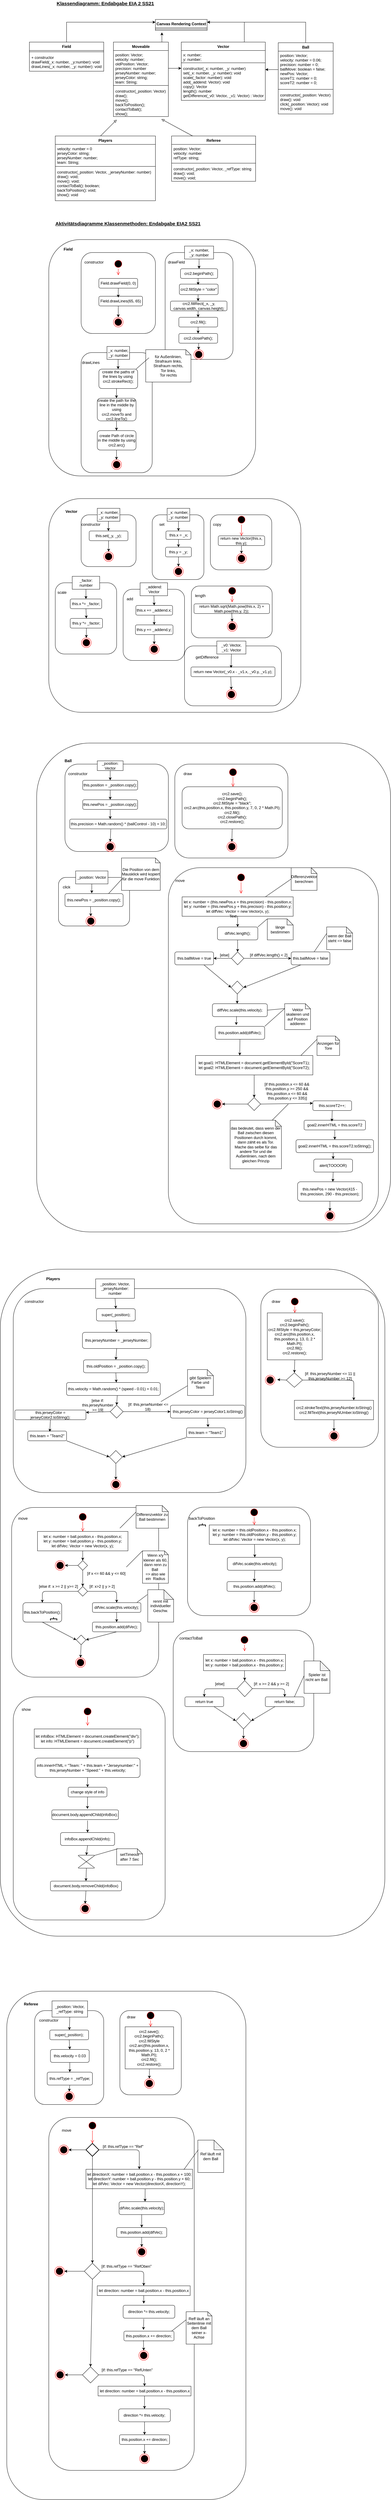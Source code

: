 <mxfile version="14.5.1" type="device"><diagram id="9K-Wdw9w5PVXs2nQ8c6P" name="Seite-1"><mxGraphModel dx="2249" dy="862" grid="1" gridSize="10" guides="1" tooltips="1" connect="1" arrows="1" fold="1" page="1" pageScale="1" pageWidth="827" pageHeight="1169" math="0" shadow="0"><root><mxCell id="0"/><mxCell id="1" parent="0"/><mxCell id="Uksv04PVG9Dz5x92Ac7y-1" value="&lt;font style=&quot;font-size: 15px&quot;&gt;&lt;b&gt;&lt;u&gt;Klassendiagramm: Endabgabe EIA 2 SS21&lt;/u&gt;&lt;/b&gt;&lt;/font&gt;" style="text;html=1;strokeColor=none;fillColor=none;align=center;verticalAlign=middle;whiteSpace=wrap;rounded=0;" vertex="1" parent="1"><mxGeometry x="20" y="20" width="330" height="20" as="geometry"/></mxCell><mxCell id="Uksv04PVG9Dz5x92Ac7y-2" value="Canvas Rendering Context" style="swimlane;fontStyle=1;align=center;verticalAlign=top;childLayout=stackLayout;horizontal=1;startSize=26;horizontalStack=0;resizeParent=1;resizeParentMax=0;resizeLast=0;collapsible=1;marginBottom=0;" vertex="1" parent="1"><mxGeometry x="340" y="80" width="160" height="34" as="geometry"/></mxCell><mxCell id="Uksv04PVG9Dz5x92Ac7y-4" value="" style="line;strokeWidth=1;fillColor=none;align=left;verticalAlign=middle;spacingTop=-1;spacingLeft=3;spacingRight=3;rotatable=0;labelPosition=right;points=[];portConstraint=eastwest;" vertex="1" parent="Uksv04PVG9Dz5x92Ac7y-2"><mxGeometry y="26" width="160" height="8" as="geometry"/></mxCell><mxCell id="Uksv04PVG9Dz5x92Ac7y-14" style="edgeStyle=orthogonalEdgeStyle;rounded=0;orthogonalLoop=1;jettySize=auto;html=1;exitX=0.5;exitY=0;exitDx=0;exitDy=0;entryX=0;entryY=0.25;entryDx=0;entryDy=0;" edge="1" parent="1" source="Uksv04PVG9Dz5x92Ac7y-6" target="Uksv04PVG9Dz5x92Ac7y-2"><mxGeometry relative="1" as="geometry"/></mxCell><mxCell id="Uksv04PVG9Dz5x92Ac7y-6" value="Field" style="swimlane;fontStyle=1;align=center;verticalAlign=top;childLayout=stackLayout;horizontal=1;startSize=26;horizontalStack=0;resizeParent=1;resizeParentMax=0;resizeLast=0;collapsible=1;marginBottom=0;" vertex="1" parent="1"><mxGeometry x="-50" y="150" width="230" height="90" as="geometry"/></mxCell><mxCell id="Uksv04PVG9Dz5x92Ac7y-8" value="" style="line;strokeWidth=1;fillColor=none;align=left;verticalAlign=middle;spacingTop=-1;spacingLeft=3;spacingRight=3;rotatable=0;labelPosition=right;points=[];portConstraint=eastwest;" vertex="1" parent="Uksv04PVG9Dz5x92Ac7y-6"><mxGeometry y="26" width="230" height="8" as="geometry"/></mxCell><mxCell id="Uksv04PVG9Dz5x92Ac7y-9" value="+ constructor&#10;drawField(_x: number, _y:number): void&#10;drawLines(_x: number, _y: number): void" style="text;strokeColor=none;fillColor=none;align=left;verticalAlign=top;spacingLeft=4;spacingRight=4;overflow=hidden;rotatable=0;points=[[0,0.5],[1,0.5]];portConstraint=eastwest;" vertex="1" parent="Uksv04PVG9Dz5x92Ac7y-6"><mxGeometry y="34" width="230" height="56" as="geometry"/></mxCell><mxCell id="Uksv04PVG9Dz5x92Ac7y-19" style="edgeStyle=orthogonalEdgeStyle;rounded=0;orthogonalLoop=1;jettySize=auto;html=1;exitX=0.75;exitY=0;exitDx=0;exitDy=0;" edge="1" parent="1" source="Uksv04PVG9Dz5x92Ac7y-10"><mxGeometry relative="1" as="geometry"><mxPoint x="360" y="120" as="targetPoint"/></mxGeometry></mxCell><mxCell id="Uksv04PVG9Dz5x92Ac7y-10" value="Moveable" style="swimlane;fontStyle=1;align=center;verticalAlign=top;childLayout=stackLayout;horizontal=1;startSize=26;horizontalStack=0;resizeParent=1;resizeParentMax=0;resizeLast=0;collapsible=1;marginBottom=0;" vertex="1" parent="1"><mxGeometry x="210" y="150" width="170" height="230" as="geometry"/></mxCell><mxCell id="Uksv04PVG9Dz5x92Ac7y-11" value="position: Vector;&#10;velocity: number;&#10;oldPosition: Vector;&#10;precision: number&#10;jerseyNumber: number;&#10;jerseyColor: string;&#10;team: String;" style="text;strokeColor=none;fillColor=none;align=left;verticalAlign=top;spacingLeft=4;spacingRight=4;overflow=hidden;rotatable=0;points=[[0,0.5],[1,0.5]];portConstraint=eastwest;" vertex="1" parent="Uksv04PVG9Dz5x92Ac7y-10"><mxGeometry y="26" width="170" height="104" as="geometry"/></mxCell><mxCell id="Uksv04PVG9Dz5x92Ac7y-12" value="" style="line;strokeWidth=1;fillColor=none;align=left;verticalAlign=middle;spacingTop=-1;spacingLeft=3;spacingRight=3;rotatable=0;labelPosition=right;points=[];portConstraint=eastwest;" vertex="1" parent="Uksv04PVG9Dz5x92Ac7y-10"><mxGeometry y="130" width="170" height="8" as="geometry"/></mxCell><mxCell id="Uksv04PVG9Dz5x92Ac7y-13" value="constructor(_position: Vector)&#10;draw();&#10;move();&#10;backToPosition();&#10;contactToBall();&#10;show();" style="text;strokeColor=none;fillColor=none;align=left;verticalAlign=top;spacingLeft=4;spacingRight=4;overflow=hidden;rotatable=0;points=[[0,0.5],[1,0.5]];portConstraint=eastwest;" vertex="1" parent="Uksv04PVG9Dz5x92Ac7y-10"><mxGeometry y="138" width="170" height="92" as="geometry"/></mxCell><mxCell id="Uksv04PVG9Dz5x92Ac7y-28" style="edgeStyle=orthogonalEdgeStyle;rounded=0;orthogonalLoop=1;jettySize=auto;html=1;exitX=0.75;exitY=0;exitDx=0;exitDy=0;entryX=1;entryY=0.25;entryDx=0;entryDy=0;" edge="1" parent="1" source="Uksv04PVG9Dz5x92Ac7y-15" target="Uksv04PVG9Dz5x92Ac7y-2"><mxGeometry relative="1" as="geometry"/></mxCell><mxCell id="Uksv04PVG9Dz5x92Ac7y-15" value="Vector" style="swimlane;fontStyle=1;align=center;verticalAlign=top;childLayout=stackLayout;horizontal=1;startSize=26;horizontalStack=0;resizeParent=1;resizeParentMax=0;resizeLast=0;collapsible=1;marginBottom=0;" vertex="1" parent="1"><mxGeometry x="420" y="150" width="260" height="180" as="geometry"/></mxCell><mxCell id="Uksv04PVG9Dz5x92Ac7y-16" value="x: number;&#10;y: number;" style="text;strokeColor=none;fillColor=none;align=left;verticalAlign=top;spacingLeft=4;spacingRight=4;overflow=hidden;rotatable=0;points=[[0,0.5],[1,0.5]];portConstraint=eastwest;" vertex="1" parent="Uksv04PVG9Dz5x92Ac7y-15"><mxGeometry y="26" width="260" height="34" as="geometry"/></mxCell><mxCell id="Uksv04PVG9Dz5x92Ac7y-17" value="" style="line;strokeWidth=1;fillColor=none;align=left;verticalAlign=middle;spacingTop=-1;spacingLeft=3;spacingRight=3;rotatable=0;labelPosition=right;points=[];portConstraint=eastwest;" vertex="1" parent="Uksv04PVG9Dz5x92Ac7y-15"><mxGeometry y="60" width="260" height="8" as="geometry"/></mxCell><mxCell id="Uksv04PVG9Dz5x92Ac7y-18" value="constructor(_x: number, _y: number)&#10;set(_x: number, _y: number): void&#10;scale(_factor: number): void&#10;add(_addend: Vector): void&#10;copy(): Vector&#10;length(): number&#10;getDifference(_v0: Vector, _v1: Vector) : Vector" style="text;strokeColor=none;fillColor=none;align=left;verticalAlign=top;spacingLeft=4;spacingRight=4;overflow=hidden;rotatable=0;points=[[0,0.5],[1,0.5]];portConstraint=eastwest;" vertex="1" parent="Uksv04PVG9Dz5x92Ac7y-15"><mxGeometry y="68" width="260" height="112" as="geometry"/></mxCell><mxCell id="Uksv04PVG9Dz5x92Ac7y-22" style="edgeStyle=orthogonalEdgeStyle;rounded=0;orthogonalLoop=1;jettySize=auto;html=1;exitX=1;exitY=0.5;exitDx=0;exitDy=0;" edge="1" parent="1" source="Uksv04PVG9Dz5x92Ac7y-11"><mxGeometry relative="1" as="geometry"><mxPoint x="420" y="231" as="targetPoint"/><Array as="points"><mxPoint x="380" y="231"/></Array></mxGeometry></mxCell><mxCell id="Uksv04PVG9Dz5x92Ac7y-33" style="edgeStyle=orthogonalEdgeStyle;rounded=0;orthogonalLoop=1;jettySize=auto;html=1;exitX=0.5;exitY=0;exitDx=0;exitDy=0;entryX=1;entryY=0.25;entryDx=0;entryDy=0;" edge="1" parent="1" source="Uksv04PVG9Dz5x92Ac7y-23" target="Uksv04PVG9Dz5x92Ac7y-2"><mxGeometry relative="1" as="geometry"/></mxCell><mxCell id="Uksv04PVG9Dz5x92Ac7y-23" value="Ball" style="swimlane;fontStyle=1;align=center;verticalAlign=top;childLayout=stackLayout;horizontal=1;startSize=26;horizontalStack=0;resizeParent=1;resizeParentMax=0;resizeLast=0;collapsible=1;marginBottom=0;" vertex="1" parent="1"><mxGeometry x="720" y="152" width="170" height="220" as="geometry"/></mxCell><mxCell id="Uksv04PVG9Dz5x92Ac7y-24" value="position: Vector;&#10;velocity: number = 0.06;&#10;precision: number = 0;&#10;ballMove: boolean = false;&#10;newPos: Vector;&#10;scoreT1: number = 0;&#10;scoreT2: number = 0;&#10;" style="text;strokeColor=none;fillColor=none;align=left;verticalAlign=top;spacingLeft=4;spacingRight=4;overflow=hidden;rotatable=0;points=[[0,0.5],[1,0.5]];portConstraint=eastwest;" vertex="1" parent="Uksv04PVG9Dz5x92Ac7y-23"><mxGeometry y="26" width="170" height="114" as="geometry"/></mxCell><mxCell id="Uksv04PVG9Dz5x92Ac7y-25" value="" style="line;strokeWidth=1;fillColor=none;align=left;verticalAlign=middle;spacingTop=-1;spacingLeft=3;spacingRight=3;rotatable=0;labelPosition=right;points=[];portConstraint=eastwest;" vertex="1" parent="Uksv04PVG9Dz5x92Ac7y-23"><mxGeometry y="140" width="170" height="8" as="geometry"/></mxCell><mxCell id="Uksv04PVG9Dz5x92Ac7y-26" value="constructor(_position: Vector)&#10;draw(): void&#10;click(_position: Vector): void&#10;move(): void&#10;" style="text;strokeColor=none;fillColor=none;align=left;verticalAlign=top;spacingLeft=4;spacingRight=4;overflow=hidden;rotatable=0;points=[[0,0.5],[1,0.5]];portConstraint=eastwest;" vertex="1" parent="Uksv04PVG9Dz5x92Ac7y-23"><mxGeometry y="148" width="170" height="72" as="geometry"/></mxCell><mxCell id="Uksv04PVG9Dz5x92Ac7y-27" style="edgeStyle=orthogonalEdgeStyle;rounded=0;orthogonalLoop=1;jettySize=auto;html=1;exitX=0;exitY=0.5;exitDx=0;exitDy=0;" edge="1" parent="1" source="Uksv04PVG9Dz5x92Ac7y-24"><mxGeometry relative="1" as="geometry"><mxPoint x="680" y="235" as="targetPoint"/></mxGeometry></mxCell><mxCell id="Uksv04PVG9Dz5x92Ac7y-29" value="Players" style="swimlane;fontStyle=1;align=center;verticalAlign=top;childLayout=stackLayout;horizontal=1;startSize=26;horizontalStack=0;resizeParent=1;resizeParentMax=0;resizeLast=0;collapsible=1;marginBottom=0;" vertex="1" parent="1"><mxGeometry x="30" y="440" width="310" height="200" as="geometry"/></mxCell><mxCell id="Uksv04PVG9Dz5x92Ac7y-30" value="velocity: number = 0&#10;jerseyColor: string;&#10;jerseyNumber: number;&#10;team: String;" style="text;strokeColor=none;fillColor=none;align=left;verticalAlign=top;spacingLeft=4;spacingRight=4;overflow=hidden;rotatable=0;points=[[0,0.5],[1,0.5]];portConstraint=eastwest;" vertex="1" parent="Uksv04PVG9Dz5x92Ac7y-29"><mxGeometry y="26" width="310" height="64" as="geometry"/></mxCell><mxCell id="Uksv04PVG9Dz5x92Ac7y-31" value="" style="line;strokeWidth=1;fillColor=none;align=left;verticalAlign=middle;spacingTop=-1;spacingLeft=3;spacingRight=3;rotatable=0;labelPosition=right;points=[];portConstraint=eastwest;" vertex="1" parent="Uksv04PVG9Dz5x92Ac7y-29"><mxGeometry y="90" width="310" height="8" as="geometry"/></mxCell><mxCell id="Uksv04PVG9Dz5x92Ac7y-32" value="constructor(_position: Vector, _jerseyNumber: number)&#10;draw(): void;&#10;move(): void;&#10;contactToBall(): boolean;&#10;backToPosition(): void;&#10;show(): void" style="text;strokeColor=none;fillColor=none;align=left;verticalAlign=top;spacingLeft=4;spacingRight=4;overflow=hidden;rotatable=0;points=[[0,0.5],[1,0.5]];portConstraint=eastwest;" vertex="1" parent="Uksv04PVG9Dz5x92Ac7y-29"><mxGeometry y="98" width="310" height="102" as="geometry"/></mxCell><mxCell id="Uksv04PVG9Dz5x92Ac7y-35" value="" style="endArrow=block;html=1;endFill=0;" edge="1" parent="1"><mxGeometry width="50" height="50" relative="1" as="geometry"><mxPoint x="170" y="440" as="sourcePoint"/><mxPoint x="220" y="390" as="targetPoint"/><Array as="points"><mxPoint x="200" y="410"/></Array></mxGeometry></mxCell><mxCell id="Uksv04PVG9Dz5x92Ac7y-37" value="Referee" style="swimlane;fontStyle=1;align=center;verticalAlign=top;childLayout=stackLayout;horizontal=1;startSize=26;horizontalStack=0;resizeParent=1;resizeParentMax=0;resizeLast=0;collapsible=1;marginBottom=0;" vertex="1" parent="1"><mxGeometry x="390" y="440" width="260" height="140" as="geometry"/></mxCell><mxCell id="Uksv04PVG9Dz5x92Ac7y-38" value="position: Vector;&#10;velocity: number&#10;refType: string;" style="text;strokeColor=none;fillColor=none;align=left;verticalAlign=top;spacingLeft=4;spacingRight=4;overflow=hidden;rotatable=0;points=[[0,0.5],[1,0.5]];portConstraint=eastwest;" vertex="1" parent="Uksv04PVG9Dz5x92Ac7y-37"><mxGeometry y="26" width="260" height="54" as="geometry"/></mxCell><mxCell id="Uksv04PVG9Dz5x92Ac7y-39" value="" style="line;strokeWidth=1;fillColor=none;align=left;verticalAlign=middle;spacingTop=-1;spacingLeft=3;spacingRight=3;rotatable=0;labelPosition=right;points=[];portConstraint=eastwest;" vertex="1" parent="Uksv04PVG9Dz5x92Ac7y-37"><mxGeometry y="80" width="260" height="8" as="geometry"/></mxCell><mxCell id="Uksv04PVG9Dz5x92Ac7y-40" value="constructor(_position: Vector, _refType: string&#10;draw(): void;&#10;move(): void;" style="text;strokeColor=none;fillColor=none;align=left;verticalAlign=top;spacingLeft=4;spacingRight=4;overflow=hidden;rotatable=0;points=[[0,0.5],[1,0.5]];portConstraint=eastwest;" vertex="1" parent="Uksv04PVG9Dz5x92Ac7y-37"><mxGeometry y="88" width="260" height="52" as="geometry"/></mxCell><mxCell id="Uksv04PVG9Dz5x92Ac7y-41" value="" style="endArrow=block;html=1;endFill=0;exitX=0.25;exitY=0;exitDx=0;exitDy=0;entryX=0.875;entryY=1.087;entryDx=0;entryDy=0;entryPerimeter=0;" edge="1" parent="1" source="Uksv04PVG9Dz5x92Ac7y-37" target="Uksv04PVG9Dz5x92Ac7y-13"><mxGeometry width="50" height="50" relative="1" as="geometry"><mxPoint x="490" y="400" as="sourcePoint"/><mxPoint x="360" y="400" as="targetPoint"/><Array as="points"/></mxGeometry></mxCell><mxCell id="Uksv04PVG9Dz5x92Ac7y-42" value="&lt;b&gt;&lt;font style=&quot;font-size: 15px&quot;&gt;&lt;u&gt;Aktivitätsdiagramme Klassenmethoden: Endabgabe EIA2 SS21&lt;/u&gt;&lt;/font&gt;&lt;/b&gt;" style="text;html=1;strokeColor=none;fillColor=none;align=center;verticalAlign=middle;whiteSpace=wrap;rounded=0;" vertex="1" parent="1"><mxGeometry x="20" y="700" width="470" height="20" as="geometry"/></mxCell><mxCell id="Uksv04PVG9Dz5x92Ac7y-43" value="" style="rounded=1;whiteSpace=wrap;html=1;" vertex="1" parent="1"><mxGeometry x="10" y="760" width="640" height="730" as="geometry"/></mxCell><mxCell id="Uksv04PVG9Dz5x92Ac7y-44" value="&lt;b&gt;Field&lt;/b&gt;" style="text;html=1;strokeColor=none;fillColor=none;align=center;verticalAlign=middle;whiteSpace=wrap;rounded=0;" vertex="1" parent="1"><mxGeometry x="50" y="780" width="40" height="20" as="geometry"/></mxCell><mxCell id="Uksv04PVG9Dz5x92Ac7y-47" value="" style="rounded=1;whiteSpace=wrap;html=1;" vertex="1" parent="1"><mxGeometry x="110" y="800" width="230" height="250" as="geometry"/></mxCell><mxCell id="Uksv04PVG9Dz5x92Ac7y-48" value="constructor" style="text;html=1;strokeColor=none;fillColor=none;align=center;verticalAlign=middle;whiteSpace=wrap;rounded=0;" vertex="1" parent="1"><mxGeometry x="130" y="820" width="40" height="20" as="geometry"/></mxCell><mxCell id="Uksv04PVG9Dz5x92Ac7y-49" value="" style="ellipse;html=1;shape=startState;fillColor=#000000;strokeColor=#ff0000;" vertex="1" parent="1"><mxGeometry x="210" y="820" width="30" height="30" as="geometry"/></mxCell><mxCell id="Uksv04PVG9Dz5x92Ac7y-50" value="" style="edgeStyle=orthogonalEdgeStyle;html=1;verticalAlign=bottom;endArrow=open;endSize=8;strokeColor=#ff0000;" edge="1" source="Uksv04PVG9Dz5x92Ac7y-49" parent="1"><mxGeometry relative="1" as="geometry"><mxPoint x="225" y="870" as="targetPoint"/></mxGeometry></mxCell><mxCell id="Uksv04PVG9Dz5x92Ac7y-51" value="Field.drawField(0, 0)" style="rounded=1;whiteSpace=wrap;html=1;" vertex="1" parent="1"><mxGeometry x="165" y="880" width="120" height="30" as="geometry"/></mxCell><mxCell id="Uksv04PVG9Dz5x92Ac7y-52" value="Field.drawLines(65, 65)" style="rounded=1;whiteSpace=wrap;html=1;" vertex="1" parent="1"><mxGeometry x="165" y="935" width="135" height="30" as="geometry"/></mxCell><mxCell id="Uksv04PVG9Dz5x92Ac7y-54" value="" style="endArrow=classic;html=1;exitX=0.5;exitY=1;exitDx=0;exitDy=0;entryX=0.444;entryY=0.133;entryDx=0;entryDy=0;entryPerimeter=0;" edge="1" parent="1" source="Uksv04PVG9Dz5x92Ac7y-51" target="Uksv04PVG9Dz5x92Ac7y-52"><mxGeometry width="50" height="50" relative="1" as="geometry"><mxPoint x="550" y="1010" as="sourcePoint"/><mxPoint x="600" y="960" as="targetPoint"/></mxGeometry></mxCell><mxCell id="Uksv04PVG9Dz5x92Ac7y-55" value="" style="ellipse;html=1;shape=endState;fillColor=#000000;strokeColor=#ff0000;" vertex="1" parent="1"><mxGeometry x="210" y="1000" width="30" height="30" as="geometry"/></mxCell><mxCell id="Uksv04PVG9Dz5x92Ac7y-57" value="" style="endArrow=classic;html=1;entryX=0.5;entryY=0;entryDx=0;entryDy=0;" edge="1" parent="1" target="Uksv04PVG9Dz5x92Ac7y-55"><mxGeometry width="50" height="50" relative="1" as="geometry"><mxPoint x="225" y="965" as="sourcePoint"/><mxPoint x="600" y="1060" as="targetPoint"/></mxGeometry></mxCell><mxCell id="Uksv04PVG9Dz5x92Ac7y-58" value="" style="rounded=1;whiteSpace=wrap;html=1;" vertex="1" parent="1"><mxGeometry x="370" y="800" width="210" height="330" as="geometry"/></mxCell><mxCell id="Uksv04PVG9Dz5x92Ac7y-59" value="drawField" style="text;html=1;strokeColor=none;fillColor=none;align=center;verticalAlign=middle;whiteSpace=wrap;rounded=0;" vertex="1" parent="1"><mxGeometry x="370" y="820" width="70" height="20" as="geometry"/></mxCell><mxCell id="Uksv04PVG9Dz5x92Ac7y-60" value="_x: number,&lt;br&gt;_y: number" style="rounded=0;whiteSpace=wrap;html=1;" vertex="1" parent="1"><mxGeometry x="430" y="780" width="90" height="40" as="geometry"/></mxCell><mxCell id="Uksv04PVG9Dz5x92Ac7y-61" value="crc2.beginPath();" style="rounded=1;whiteSpace=wrap;html=1;" vertex="1" parent="1"><mxGeometry x="417.5" y="850" width="115" height="30" as="geometry"/></mxCell><mxCell id="Uksv04PVG9Dz5x92Ac7y-62" value="crc2.fillStyle = &quot;color&quot;" style="rounded=1;whiteSpace=wrap;html=1;" vertex="1" parent="1"><mxGeometry x="414" y="897.5" width="120" height="32.5" as="geometry"/></mxCell><mxCell id="Uksv04PVG9Dz5x92Ac7y-63" value="crc2.fillRect(_x, _y, canvas.width, canvas.height);" style="rounded=1;whiteSpace=wrap;html=1;" vertex="1" parent="1"><mxGeometry x="386.5" y="950" width="175" height="30" as="geometry"/></mxCell><mxCell id="Uksv04PVG9Dz5x92Ac7y-64" value="crc2.fill();" style="rounded=1;whiteSpace=wrap;html=1;" vertex="1" parent="1"><mxGeometry x="412.5" y="1000" width="120" height="30" as="geometry"/></mxCell><mxCell id="Uksv04PVG9Dz5x92Ac7y-65" value="crc2.closePath();" style="rounded=1;whiteSpace=wrap;html=1;" vertex="1" parent="1"><mxGeometry x="412.5" y="1050" width="120" height="30" as="geometry"/></mxCell><mxCell id="Uksv04PVG9Dz5x92Ac7y-66" value="" style="ellipse;html=1;shape=endState;fillColor=#000000;strokeColor=#ff0000;" vertex="1" parent="1"><mxGeometry x="459" y="1100" width="30" height="30" as="geometry"/></mxCell><mxCell id="Uksv04PVG9Dz5x92Ac7y-69" value="" style="endArrow=classic;html=1;exitX=0.5;exitY=1;exitDx=0;exitDy=0;entryX=0.5;entryY=0;entryDx=0;entryDy=0;" edge="1" parent="1" source="Uksv04PVG9Dz5x92Ac7y-60" target="Uksv04PVG9Dz5x92Ac7y-61"><mxGeometry width="50" height="50" relative="1" as="geometry"><mxPoint x="550" y="1080" as="sourcePoint"/><mxPoint x="600" y="1030" as="targetPoint"/></mxGeometry></mxCell><mxCell id="Uksv04PVG9Dz5x92Ac7y-70" value="" style="endArrow=classic;html=1;exitX=0.5;exitY=1;exitDx=0;exitDy=0;" edge="1" parent="1"><mxGeometry width="50" height="50" relative="1" as="geometry"><mxPoint x="472" y="930" as="sourcePoint"/><mxPoint x="472" y="950" as="targetPoint"/></mxGeometry></mxCell><mxCell id="Uksv04PVG9Dz5x92Ac7y-71" value="" style="endArrow=classic;html=1;exitX=0.5;exitY=1;exitDx=0;exitDy=0;" edge="1" parent="1"><mxGeometry width="50" height="50" relative="1" as="geometry"><mxPoint x="472" y="880" as="sourcePoint"/><mxPoint x="472" y="900" as="targetPoint"/></mxGeometry></mxCell><mxCell id="Uksv04PVG9Dz5x92Ac7y-72" value="" style="endArrow=classic;html=1;exitX=0.5;exitY=1;exitDx=0;exitDy=0;" edge="1" parent="1"><mxGeometry width="50" height="50" relative="1" as="geometry"><mxPoint x="472" y="980" as="sourcePoint"/><mxPoint x="472" y="1000" as="targetPoint"/></mxGeometry></mxCell><mxCell id="Uksv04PVG9Dz5x92Ac7y-73" value="" style="endArrow=classic;html=1;exitX=0.5;exitY=1;exitDx=0;exitDy=0;" edge="1" parent="1"><mxGeometry width="50" height="50" relative="1" as="geometry"><mxPoint x="472" y="1030" as="sourcePoint"/><mxPoint x="472" y="1050" as="targetPoint"/></mxGeometry></mxCell><mxCell id="Uksv04PVG9Dz5x92Ac7y-74" value="" style="endArrow=classic;html=1;entryX=0.5;entryY=0;entryDx=0;entryDy=0;" edge="1" parent="1"><mxGeometry width="50" height="50" relative="1" as="geometry"><mxPoint x="474" y="1080" as="sourcePoint"/><mxPoint x="473.5" y="1100" as="targetPoint"/></mxGeometry></mxCell><mxCell id="Uksv04PVG9Dz5x92Ac7y-75" value="" style="rounded=1;whiteSpace=wrap;html=1;" vertex="1" parent="1"><mxGeometry x="110" y="1109" width="220" height="371" as="geometry"/></mxCell><mxCell id="Uksv04PVG9Dz5x92Ac7y-78" value="_x: number,&lt;br&gt;_y: number" style="rounded=0;whiteSpace=wrap;html=1;" vertex="1" parent="1"><mxGeometry x="190" y="1090" width="70" height="40" as="geometry"/></mxCell><mxCell id="Uksv04PVG9Dz5x92Ac7y-79" value="drawLines" style="text;html=1;strokeColor=none;fillColor=none;align=center;verticalAlign=middle;whiteSpace=wrap;rounded=0;" vertex="1" parent="1"><mxGeometry x="120" y="1130" width="40" height="20" as="geometry"/></mxCell><mxCell id="Uksv04PVG9Dz5x92Ac7y-80" value="create the paths of the lines by using&amp;nbsp;&lt;br&gt;crc2.strokeRect();&lt;br&gt;&lt;br&gt;" style="rounded=1;whiteSpace=wrap;html=1;" vertex="1" parent="1"><mxGeometry x="165" y="1160" width="120" height="60" as="geometry"/></mxCell><mxCell id="Uksv04PVG9Dz5x92Ac7y-82" value="" style="endArrow=classic;html=1;exitX=0.5;exitY=1;exitDx=0;exitDy=0;entryX=0.5;entryY=0;entryDx=0;entryDy=0;" edge="1" parent="1"><mxGeometry width="50" height="50" relative="1" as="geometry"><mxPoint x="224.5" y="1130" as="sourcePoint"/><mxPoint x="224.5" y="1160" as="targetPoint"/></mxGeometry></mxCell><mxCell id="Uksv04PVG9Dz5x92Ac7y-84" value="für Außenlinien,&lt;br&gt;Strafraum links,&lt;br&gt;Strafraum rechts,&lt;br&gt;Tor links,&lt;br&gt;Tor rechts" style="shape=note;whiteSpace=wrap;html=1;backgroundOutline=1;darkOpacity=0.05;size=16;" vertex="1" parent="1"><mxGeometry x="310" y="1100" width="140" height="100" as="geometry"/></mxCell><mxCell id="Uksv04PVG9Dz5x92Ac7y-85" value="" style="endArrow=none;html=1;" edge="1" parent="1"><mxGeometry width="50" height="50" relative="1" as="geometry"><mxPoint x="280" y="1160" as="sourcePoint"/><mxPoint x="320" y="1125" as="targetPoint"/></mxGeometry></mxCell><mxCell id="Uksv04PVG9Dz5x92Ac7y-86" value="create Path of circle in the middle by using&lt;br&gt;crc2.arc()" style="rounded=1;whiteSpace=wrap;html=1;" vertex="1" parent="1"><mxGeometry x="160" y="1350" width="120" height="60" as="geometry"/></mxCell><mxCell id="Uksv04PVG9Dz5x92Ac7y-88" value="" style="endArrow=classic;html=1;exitX=0.5;exitY=1;exitDx=0;exitDy=0;entryX=0.5;entryY=0;entryDx=0;entryDy=0;" edge="1" parent="1"><mxGeometry width="50" height="50" relative="1" as="geometry"><mxPoint x="219.5" y="1220" as="sourcePoint"/><mxPoint x="219.5" y="1250" as="targetPoint"/></mxGeometry></mxCell><mxCell id="Uksv04PVG9Dz5x92Ac7y-89" value="create the path for the line in the middle by using&lt;br&gt;crc2.moveTo and&lt;br&gt;crc2.lineTo()" style="rounded=1;whiteSpace=wrap;html=1;" vertex="1" parent="1"><mxGeometry x="160" y="1250" width="120" height="70" as="geometry"/></mxCell><mxCell id="Uksv04PVG9Dz5x92Ac7y-90" value="" style="endArrow=classic;html=1;exitX=0.5;exitY=1;exitDx=0;exitDy=0;entryX=0.5;entryY=0;entryDx=0;entryDy=0;" edge="1" parent="1"><mxGeometry width="50" height="50" relative="1" as="geometry"><mxPoint x="219.5" y="1320" as="sourcePoint"/><mxPoint x="219.5" y="1350" as="targetPoint"/></mxGeometry></mxCell><mxCell id="Uksv04PVG9Dz5x92Ac7y-91" value="" style="ellipse;html=1;shape=endState;fillColor=#000000;strokeColor=#ff0000;" vertex="1" parent="1"><mxGeometry x="205" y="1440" width="30" height="30" as="geometry"/></mxCell><mxCell id="Uksv04PVG9Dz5x92Ac7y-92" value="" style="endArrow=classic;html=1;exitX=0.5;exitY=1;exitDx=0;exitDy=0;entryX=0.5;entryY=0;entryDx=0;entryDy=0;" edge="1" parent="1"><mxGeometry width="50" height="50" relative="1" as="geometry"><mxPoint x="219.5" y="1410" as="sourcePoint"/><mxPoint x="219.5" y="1440" as="targetPoint"/></mxGeometry></mxCell><mxCell id="Uksv04PVG9Dz5x92Ac7y-93" value="" style="rounded=1;whiteSpace=wrap;html=1;" vertex="1" parent="1"><mxGeometry x="10" y="1560" width="780" height="660" as="geometry"/></mxCell><mxCell id="Uksv04PVG9Dz5x92Ac7y-94" value="&lt;b&gt;Vector&lt;/b&gt;" style="text;html=1;strokeColor=none;fillColor=none;align=center;verticalAlign=middle;whiteSpace=wrap;rounded=0;" vertex="1" parent="1"><mxGeometry x="60" y="1590" width="40" height="20" as="geometry"/></mxCell><mxCell id="Uksv04PVG9Dz5x92Ac7y-96" value="" style="rounded=1;whiteSpace=wrap;html=1;" vertex="1" parent="1"><mxGeometry x="110" y="1610" width="170" height="160" as="geometry"/></mxCell><mxCell id="Uksv04PVG9Dz5x92Ac7y-97" value="constructor" style="text;html=1;strokeColor=none;fillColor=none;align=center;verticalAlign=middle;whiteSpace=wrap;rounded=0;" vertex="1" parent="1"><mxGeometry x="120" y="1630" width="40" height="20" as="geometry"/></mxCell><mxCell id="Uksv04PVG9Dz5x92Ac7y-98" value="_x: number, _y: number" style="rounded=0;whiteSpace=wrap;html=1;" vertex="1" parent="1"><mxGeometry x="160" y="1590" width="70" height="40" as="geometry"/></mxCell><mxCell id="Uksv04PVG9Dz5x92Ac7y-99" value="this.set(_y, _y);" style="rounded=1;whiteSpace=wrap;html=1;" vertex="1" parent="1"><mxGeometry x="135" y="1660" width="120" height="30" as="geometry"/></mxCell><mxCell id="Uksv04PVG9Dz5x92Ac7y-100" value="" style="endArrow=classic;html=1;exitX=0.5;exitY=1;exitDx=0;exitDy=0;entryX=0.5;entryY=0;entryDx=0;entryDy=0;" edge="1" parent="1"><mxGeometry width="50" height="50" relative="1" as="geometry"><mxPoint x="194.5" y="1630" as="sourcePoint"/><mxPoint x="194.5" y="1660" as="targetPoint"/></mxGeometry></mxCell><mxCell id="Uksv04PVG9Dz5x92Ac7y-101" value="" style="endArrow=classic;html=1;exitX=0.5;exitY=1;exitDx=0;exitDy=0;entryX=0.5;entryY=0;entryDx=0;entryDy=0;" edge="1" parent="1" source="Uksv04PVG9Dz5x92Ac7y-99" target="Uksv04PVG9Dz5x92Ac7y-103"><mxGeometry width="50" height="50" relative="1" as="geometry"><mxPoint x="680" y="1760" as="sourcePoint"/><mxPoint x="680" y="1790" as="targetPoint"/></mxGeometry></mxCell><mxCell id="Uksv04PVG9Dz5x92Ac7y-103" value="" style="ellipse;html=1;shape=endState;fillColor=#000000;strokeColor=#ff0000;" vertex="1" parent="1"><mxGeometry x="180" y="1724" width="30" height="30" as="geometry"/></mxCell><mxCell id="Uksv04PVG9Dz5x92Ac7y-104" value="" style="rounded=1;whiteSpace=wrap;html=1;" vertex="1" parent="1"><mxGeometry x="330" y="1610" width="160" height="200" as="geometry"/></mxCell><mxCell id="Uksv04PVG9Dz5x92Ac7y-105" value="set" style="text;html=1;strokeColor=none;fillColor=none;align=center;verticalAlign=middle;whiteSpace=wrap;rounded=0;" vertex="1" parent="1"><mxGeometry x="340" y="1630" width="40" height="20" as="geometry"/></mxCell><mxCell id="Uksv04PVG9Dz5x92Ac7y-106" value="_x: number,&lt;br&gt;_y: number" style="rounded=0;whiteSpace=wrap;html=1;" vertex="1" parent="1"><mxGeometry x="376.25" y="1590" width="70" height="40" as="geometry"/></mxCell><mxCell id="Uksv04PVG9Dz5x92Ac7y-107" value="this.x = _x;" style="rounded=1;whiteSpace=wrap;html=1;" vertex="1" parent="1"><mxGeometry x="372.5" y="1660" width="77.5" height="26" as="geometry"/></mxCell><mxCell id="Uksv04PVG9Dz5x92Ac7y-108" value="this.y = _y;" style="rounded=1;whiteSpace=wrap;html=1;" vertex="1" parent="1"><mxGeometry x="371.25" y="1710" width="80" height="30" as="geometry"/></mxCell><mxCell id="Uksv04PVG9Dz5x92Ac7y-109" value="" style="ellipse;html=1;shape=endState;fillColor=#000000;strokeColor=#ff0000;" vertex="1" parent="1"><mxGeometry x="396.25" y="1770" width="30" height="30" as="geometry"/></mxCell><mxCell id="Uksv04PVG9Dz5x92Ac7y-110" value="" style="endArrow=classic;html=1;exitX=0.5;exitY=1;exitDx=0;exitDy=0;entryX=0.5;entryY=0;entryDx=0;entryDy=0;" edge="1" parent="1" source="Uksv04PVG9Dz5x92Ac7y-106" target="Uksv04PVG9Dz5x92Ac7y-107"><mxGeometry width="50" height="50" relative="1" as="geometry"><mxPoint x="560" y="1940" as="sourcePoint"/><mxPoint x="610" y="1890" as="targetPoint"/></mxGeometry></mxCell><mxCell id="Uksv04PVG9Dz5x92Ac7y-111" value="" style="endArrow=classic;html=1;exitX=0.5;exitY=1;exitDx=0;exitDy=0;entryX=0.5;entryY=0;entryDx=0;entryDy=0;" edge="1" parent="1" source="Uksv04PVG9Dz5x92Ac7y-107" target="Uksv04PVG9Dz5x92Ac7y-108"><mxGeometry width="50" height="50" relative="1" as="geometry"><mxPoint x="560" y="1940" as="sourcePoint"/><mxPoint x="610" y="1890" as="targetPoint"/></mxGeometry></mxCell><mxCell id="Uksv04PVG9Dz5x92Ac7y-112" value="" style="endArrow=classic;html=1;exitX=0.5;exitY=1;exitDx=0;exitDy=0;entryX=0.5;entryY=0;entryDx=0;entryDy=0;" edge="1" parent="1" source="Uksv04PVG9Dz5x92Ac7y-108" target="Uksv04PVG9Dz5x92Ac7y-109"><mxGeometry width="50" height="50" relative="1" as="geometry"><mxPoint x="560" y="1940" as="sourcePoint"/><mxPoint x="610" y="1890" as="targetPoint"/></mxGeometry></mxCell><mxCell id="Uksv04PVG9Dz5x92Ac7y-113" value="" style="rounded=1;whiteSpace=wrap;html=1;" vertex="1" parent="1"><mxGeometry x="30" y="1820" width="190" height="220" as="geometry"/></mxCell><mxCell id="Uksv04PVG9Dz5x92Ac7y-114" value="scale" style="text;html=1;strokeColor=none;fillColor=none;align=center;verticalAlign=middle;whiteSpace=wrap;rounded=0;" vertex="1" parent="1"><mxGeometry x="31.25" y="1840" width="40" height="20" as="geometry"/></mxCell><mxCell id="Uksv04PVG9Dz5x92Ac7y-115" value="_factor: number" style="rounded=0;whiteSpace=wrap;html=1;" vertex="1" parent="1"><mxGeometry x="82.5" y="1800" width="85" height="40" as="geometry"/></mxCell><mxCell id="Uksv04PVG9Dz5x92Ac7y-116" value="this.x *= _factor;" style="rounded=1;whiteSpace=wrap;html=1;" vertex="1" parent="1"><mxGeometry x="76.25" y="1870" width="97.5" height="30" as="geometry"/></mxCell><mxCell id="Uksv04PVG9Dz5x92Ac7y-117" value="this.y *= _factor;" style="rounded=1;whiteSpace=wrap;html=1;" vertex="1" parent="1"><mxGeometry x="76.25" y="1930" width="100" height="30" as="geometry"/></mxCell><mxCell id="Uksv04PVG9Dz5x92Ac7y-118" value="" style="endArrow=classic;html=1;exitX=0.5;exitY=1;exitDx=0;exitDy=0;entryX=0.5;entryY=0;entryDx=0;entryDy=0;" edge="1" parent="1" source="Uksv04PVG9Dz5x92Ac7y-115" target="Uksv04PVG9Dz5x92Ac7y-116"><mxGeometry width="50" height="50" relative="1" as="geometry"><mxPoint x="-108.75" y="1880" as="sourcePoint"/><mxPoint x="-58.75" y="1830" as="targetPoint"/></mxGeometry></mxCell><mxCell id="Uksv04PVG9Dz5x92Ac7y-119" value="" style="endArrow=classic;html=1;exitX=0.5;exitY=1;exitDx=0;exitDy=0;entryX=0.5;entryY=0;entryDx=0;entryDy=0;" edge="1" parent="1" source="Uksv04PVG9Dz5x92Ac7y-116" target="Uksv04PVG9Dz5x92Ac7y-117"><mxGeometry width="50" height="50" relative="1" as="geometry"><mxPoint x="-108.75" y="1880" as="sourcePoint"/><mxPoint x="-58.75" y="1830" as="targetPoint"/></mxGeometry></mxCell><mxCell id="Uksv04PVG9Dz5x92Ac7y-120" value="" style="ellipse;html=1;shape=endState;fillColor=#000000;strokeColor=#ff0000;" vertex="1" parent="1"><mxGeometry x="111.25" y="1990" width="30" height="30" as="geometry"/></mxCell><mxCell id="Uksv04PVG9Dz5x92Ac7y-121" value="" style="endArrow=classic;html=1;exitX=0.5;exitY=1;exitDx=0;exitDy=0;entryX=0.5;entryY=0;entryDx=0;entryDy=0;" edge="1" parent="1" source="Uksv04PVG9Dz5x92Ac7y-117" target="Uksv04PVG9Dz5x92Ac7y-120"><mxGeometry width="50" height="50" relative="1" as="geometry"><mxPoint x="-108.75" y="1880" as="sourcePoint"/><mxPoint x="-58.75" y="1830" as="targetPoint"/></mxGeometry></mxCell><mxCell id="Uksv04PVG9Dz5x92Ac7y-122" value="" style="rounded=1;whiteSpace=wrap;html=1;" vertex="1" parent="1"><mxGeometry x="240" y="1840" width="190" height="220" as="geometry"/></mxCell><mxCell id="Uksv04PVG9Dz5x92Ac7y-123" value="add" style="text;html=1;strokeColor=none;fillColor=none;align=center;verticalAlign=middle;whiteSpace=wrap;rounded=0;" vertex="1" parent="1"><mxGeometry x="241.25" y="1860" width="40" height="20" as="geometry"/></mxCell><mxCell id="Uksv04PVG9Dz5x92Ac7y-124" value="_addend: Vector" style="rounded=0;whiteSpace=wrap;html=1;" vertex="1" parent="1"><mxGeometry x="292.5" y="1820" width="85" height="40" as="geometry"/></mxCell><mxCell id="Uksv04PVG9Dz5x92Ac7y-125" value="this.x += _addend.x;" style="rounded=1;whiteSpace=wrap;html=1;" vertex="1" parent="1"><mxGeometry x="279.38" y="1890" width="113.75" height="30" as="geometry"/></mxCell><mxCell id="Uksv04PVG9Dz5x92Ac7y-126" value="this.y += _addend.y;" style="rounded=1;whiteSpace=wrap;html=1;" vertex="1" parent="1"><mxGeometry x="278.13" y="1950" width="116.25" height="30" as="geometry"/></mxCell><mxCell id="Uksv04PVG9Dz5x92Ac7y-127" value="" style="endArrow=classic;html=1;exitX=0.5;exitY=1;exitDx=0;exitDy=0;entryX=0.5;entryY=0;entryDx=0;entryDy=0;" edge="1" parent="1" source="Uksv04PVG9Dz5x92Ac7y-124" target="Uksv04PVG9Dz5x92Ac7y-125"><mxGeometry width="50" height="50" relative="1" as="geometry"><mxPoint x="101.25" y="1900" as="sourcePoint"/><mxPoint x="151.25" y="1850" as="targetPoint"/></mxGeometry></mxCell><mxCell id="Uksv04PVG9Dz5x92Ac7y-128" value="" style="endArrow=classic;html=1;exitX=0.5;exitY=1;exitDx=0;exitDy=0;entryX=0.5;entryY=0;entryDx=0;entryDy=0;" edge="1" parent="1" source="Uksv04PVG9Dz5x92Ac7y-125" target="Uksv04PVG9Dz5x92Ac7y-126"><mxGeometry width="50" height="50" relative="1" as="geometry"><mxPoint x="101.25" y="1900" as="sourcePoint"/><mxPoint x="151.25" y="1850" as="targetPoint"/></mxGeometry></mxCell><mxCell id="Uksv04PVG9Dz5x92Ac7y-129" value="" style="ellipse;html=1;shape=endState;fillColor=#000000;strokeColor=#ff0000;" vertex="1" parent="1"><mxGeometry x="321.25" y="2010" width="30" height="30" as="geometry"/></mxCell><mxCell id="Uksv04PVG9Dz5x92Ac7y-130" value="" style="endArrow=classic;html=1;exitX=0.5;exitY=1;exitDx=0;exitDy=0;entryX=0.5;entryY=0;entryDx=0;entryDy=0;" edge="1" parent="1" source="Uksv04PVG9Dz5x92Ac7y-126" target="Uksv04PVG9Dz5x92Ac7y-129"><mxGeometry width="50" height="50" relative="1" as="geometry"><mxPoint x="101.25" y="1900" as="sourcePoint"/><mxPoint x="151.25" y="1850" as="targetPoint"/></mxGeometry></mxCell><mxCell id="Uksv04PVG9Dz5x92Ac7y-131" value="" style="rounded=1;whiteSpace=wrap;html=1;" vertex="1" parent="1"><mxGeometry x="510" y="1610" width="190" height="170" as="geometry"/></mxCell><mxCell id="Uksv04PVG9Dz5x92Ac7y-132" value="copy" style="text;html=1;strokeColor=none;fillColor=none;align=center;verticalAlign=middle;whiteSpace=wrap;rounded=0;" vertex="1" parent="1"><mxGeometry x="511.25" y="1630" width="40" height="20" as="geometry"/></mxCell><mxCell id="Uksv04PVG9Dz5x92Ac7y-134" value="return new Vector(this.x, this.y);" style="rounded=1;whiteSpace=wrap;html=1;" vertex="1" parent="1"><mxGeometry x="534.38" y="1675" width="143.75" height="30" as="geometry"/></mxCell><mxCell id="Uksv04PVG9Dz5x92Ac7y-137" value="" style="endArrow=classic;html=1;exitX=0.5;exitY=1;exitDx=0;exitDy=0;entryX=0.5;entryY=0;entryDx=0;entryDy=0;" edge="1" parent="1" source="Uksv04PVG9Dz5x92Ac7y-134" target="Uksv04PVG9Dz5x92Ac7y-138"><mxGeometry width="50" height="50" relative="1" as="geometry"><mxPoint x="371.25" y="1670" as="sourcePoint"/><mxPoint x="606.25" y="1720" as="targetPoint"/></mxGeometry></mxCell><mxCell id="Uksv04PVG9Dz5x92Ac7y-138" value="" style="ellipse;html=1;shape=endState;fillColor=#000000;strokeColor=#ff0000;" vertex="1" parent="1"><mxGeometry x="591.26" y="1730" width="30" height="30" as="geometry"/></mxCell><mxCell id="Uksv04PVG9Dz5x92Ac7y-140" value="" style="ellipse;html=1;shape=startState;fillColor=#000000;strokeColor=#ff0000;" vertex="1" parent="1"><mxGeometry x="591.25" y="1610" width="30" height="30" as="geometry"/></mxCell><mxCell id="Uksv04PVG9Dz5x92Ac7y-141" value="" style="edgeStyle=orthogonalEdgeStyle;html=1;verticalAlign=bottom;endArrow=open;endSize=8;strokeColor=#ff0000;entryX=0.5;entryY=0;entryDx=0;entryDy=0;" edge="1" source="Uksv04PVG9Dz5x92Ac7y-140" parent="1" target="Uksv04PVG9Dz5x92Ac7y-134"><mxGeometry relative="1" as="geometry"><mxPoint x="606" y="1660" as="targetPoint"/></mxGeometry></mxCell><mxCell id="Uksv04PVG9Dz5x92Ac7y-142" value="" style="rounded=1;whiteSpace=wrap;html=1;" vertex="1" parent="1"><mxGeometry x="451.25" y="1830" width="250" height="160" as="geometry"/></mxCell><mxCell id="Uksv04PVG9Dz5x92Ac7y-143" value="length" style="text;html=1;strokeColor=none;fillColor=none;align=center;verticalAlign=middle;whiteSpace=wrap;rounded=0;" vertex="1" parent="1"><mxGeometry x="459.38" y="1850" width="40" height="20" as="geometry"/></mxCell><mxCell id="Uksv04PVG9Dz5x92Ac7y-145" value="return Math.sqrt(Math.pow(this.x, 2) + Math.pow(this.y, 2));" style="rounded=1;whiteSpace=wrap;html=1;" vertex="1" parent="1"><mxGeometry x="459.38" y="1885" width="233.75" height="30" as="geometry"/></mxCell><mxCell id="Uksv04PVG9Dz5x92Ac7y-148" value="" style="endArrow=classic;html=1;exitX=0.5;exitY=1;exitDx=0;exitDy=0;entryX=0.5;entryY=0;entryDx=0;entryDy=0;" edge="1" parent="1" source="Uksv04PVG9Dz5x92Ac7y-145"><mxGeometry width="50" height="50" relative="1" as="geometry"><mxPoint x="342.5" y="1890" as="sourcePoint"/><mxPoint x="577.5" y="1940" as="targetPoint"/></mxGeometry></mxCell><mxCell id="Uksv04PVG9Dz5x92Ac7y-149" value="" style="ellipse;html=1;shape=endState;fillColor=#000000;strokeColor=#ff0000;" vertex="1" parent="1"><mxGeometry x="562.5" y="1940" width="30" height="30" as="geometry"/></mxCell><mxCell id="Uksv04PVG9Dz5x92Ac7y-151" value="" style="ellipse;html=1;shape=startState;fillColor=#000000;strokeColor=#ff0000;" vertex="1" parent="1"><mxGeometry x="562.5" y="1830" width="30" height="30" as="geometry"/></mxCell><mxCell id="Uksv04PVG9Dz5x92Ac7y-152" value="" style="edgeStyle=orthogonalEdgeStyle;html=1;verticalAlign=bottom;endArrow=open;endSize=8;strokeColor=#ff0000;" edge="1" source="Uksv04PVG9Dz5x92Ac7y-151" parent="1"><mxGeometry relative="1" as="geometry"><mxPoint x="577.25" y="1880" as="targetPoint"/></mxGeometry></mxCell><mxCell id="Uksv04PVG9Dz5x92Ac7y-153" value="" style="rounded=1;whiteSpace=wrap;html=1;" vertex="1" parent="1"><mxGeometry x="430" y="2015" width="300" height="185" as="geometry"/></mxCell><mxCell id="Uksv04PVG9Dz5x92Ac7y-154" value="getDifference" style="text;html=1;strokeColor=none;fillColor=none;align=center;verticalAlign=middle;whiteSpace=wrap;rounded=0;" vertex="1" parent="1"><mxGeometry x="480" y="2040" width="40" height="20" as="geometry"/></mxCell><mxCell id="Uksv04PVG9Dz5x92Ac7y-155" value="_v0: Vector, _v1: Vector" style="rounded=0;whiteSpace=wrap;html=1;" vertex="1" parent="1"><mxGeometry x="530" y="2000" width="90" height="40" as="geometry"/></mxCell><mxCell id="Uksv04PVG9Dz5x92Ac7y-156" value="return new Vector(_v0.x - _v1.x, _v0.y, _v1.y);" style="rounded=1;whiteSpace=wrap;html=1;" vertex="1" parent="1"><mxGeometry x="450" y="2080" width="260" height="30" as="geometry"/></mxCell><mxCell id="Uksv04PVG9Dz5x92Ac7y-158" value="" style="endArrow=classic;html=1;exitX=0.5;exitY=1;exitDx=0;exitDy=0;entryX=0.477;entryY=0.1;entryDx=0;entryDy=0;entryPerimeter=0;" edge="1" parent="1" source="Uksv04PVG9Dz5x92Ac7y-155" target="Uksv04PVG9Dz5x92Ac7y-156"><mxGeometry width="50" height="50" relative="1" as="geometry"><mxPoint x="230" y="2050" as="sourcePoint"/><mxPoint x="280" y="2000" as="targetPoint"/></mxGeometry></mxCell><mxCell id="Uksv04PVG9Dz5x92Ac7y-159" value="" style="ellipse;html=1;shape=endState;fillColor=#000000;strokeColor=#ff0000;" vertex="1" parent="1"><mxGeometry x="560" y="2150" width="30" height="30" as="geometry"/></mxCell><mxCell id="Uksv04PVG9Dz5x92Ac7y-160" value="" style="endArrow=classic;html=1;exitX=0.473;exitY=1;exitDx=0;exitDy=0;exitPerimeter=0;entryX=0.5;entryY=0;entryDx=0;entryDy=0;" edge="1" parent="1" source="Uksv04PVG9Dz5x92Ac7y-156" target="Uksv04PVG9Dz5x92Ac7y-159"><mxGeometry width="50" height="50" relative="1" as="geometry"><mxPoint x="230" y="2050" as="sourcePoint"/><mxPoint x="280" y="2000" as="targetPoint"/></mxGeometry></mxCell><mxCell id="Uksv04PVG9Dz5x92Ac7y-161" value="" style="rounded=1;whiteSpace=wrap;html=1;" vertex="1" parent="1"><mxGeometry x="-27.5" y="2315" width="1095" height="1510" as="geometry"/></mxCell><mxCell id="Uksv04PVG9Dz5x92Ac7y-162" value="&lt;b&gt;Ball&lt;/b&gt;" style="text;html=1;strokeColor=none;fillColor=none;align=center;verticalAlign=middle;whiteSpace=wrap;rounded=0;" vertex="1" parent="1"><mxGeometry x="50" y="2360" width="40" height="20" as="geometry"/></mxCell><mxCell id="Uksv04PVG9Dz5x92Ac7y-163" value="" style="rounded=1;whiteSpace=wrap;html=1;" vertex="1" parent="1"><mxGeometry x="60" y="2380" width="320" height="270" as="geometry"/></mxCell><mxCell id="Uksv04PVG9Dz5x92Ac7y-164" value="constructor" style="text;html=1;strokeColor=none;fillColor=none;align=center;verticalAlign=middle;whiteSpace=wrap;rounded=0;" vertex="1" parent="1"><mxGeometry x="80" y="2400" width="40" height="20" as="geometry"/></mxCell><mxCell id="Uksv04PVG9Dz5x92Ac7y-165" value="_position: Vector" style="rounded=0;whiteSpace=wrap;html=1;" vertex="1" parent="1"><mxGeometry x="160" y="2370" width="80" height="30" as="geometry"/></mxCell><mxCell id="Uksv04PVG9Dz5x92Ac7y-166" value="this.position = _position.copy();" style="rounded=1;whiteSpace=wrap;html=1;" vertex="1" parent="1"><mxGeometry x="115" y="2430" width="170" height="30" as="geometry"/></mxCell><mxCell id="Uksv04PVG9Dz5x92Ac7y-167" value="this.newPos = _position.copy();" style="rounded=1;whiteSpace=wrap;html=1;" vertex="1" parent="1"><mxGeometry x="115" y="2490" width="170" height="30" as="geometry"/></mxCell><mxCell id="Uksv04PVG9Dz5x92Ac7y-168" value="this.precision = Math.random() * (ballControl - 10) + 10;" style="rounded=1;whiteSpace=wrap;html=1;" vertex="1" parent="1"><mxGeometry x="75" y="2550" width="300" height="30" as="geometry"/></mxCell><mxCell id="Uksv04PVG9Dz5x92Ac7y-169" value="" style="ellipse;html=1;shape=endState;fillColor=#000000;strokeColor=#ff0000;" vertex="1" parent="1"><mxGeometry x="185" y="2620" width="30" height="30" as="geometry"/></mxCell><mxCell id="Uksv04PVG9Dz5x92Ac7y-170" value="" style="endArrow=classic;html=1;exitX=0.5;exitY=1;exitDx=0;exitDy=0;entryX=0.5;entryY=0;entryDx=0;entryDy=0;" edge="1" parent="1" source="Uksv04PVG9Dz5x92Ac7y-165" target="Uksv04PVG9Dz5x92Ac7y-166"><mxGeometry width="50" height="50" relative="1" as="geometry"><mxPoint x="560" y="2420" as="sourcePoint"/><mxPoint x="610" y="2370" as="targetPoint"/></mxGeometry></mxCell><mxCell id="Uksv04PVG9Dz5x92Ac7y-171" value="" style="endArrow=classic;html=1;exitX=0.5;exitY=1;exitDx=0;exitDy=0;entryX=0.5;entryY=0;entryDx=0;entryDy=0;" edge="1" parent="1" source="Uksv04PVG9Dz5x92Ac7y-166" target="Uksv04PVG9Dz5x92Ac7y-167"><mxGeometry width="50" height="50" relative="1" as="geometry"><mxPoint x="560" y="2420" as="sourcePoint"/><mxPoint x="610" y="2370" as="targetPoint"/></mxGeometry></mxCell><mxCell id="Uksv04PVG9Dz5x92Ac7y-172" value="" style="endArrow=classic;html=1;exitX=0.5;exitY=1;exitDx=0;exitDy=0;entryX=0.417;entryY=0;entryDx=0;entryDy=0;entryPerimeter=0;" edge="1" parent="1" source="Uksv04PVG9Dz5x92Ac7y-167" target="Uksv04PVG9Dz5x92Ac7y-168"><mxGeometry width="50" height="50" relative="1" as="geometry"><mxPoint x="560" y="2420" as="sourcePoint"/><mxPoint x="610" y="2370" as="targetPoint"/></mxGeometry></mxCell><mxCell id="Uksv04PVG9Dz5x92Ac7y-173" value="" style="endArrow=classic;html=1;exitX=0.423;exitY=1.033;exitDx=0;exitDy=0;exitPerimeter=0;entryX=0.5;entryY=0;entryDx=0;entryDy=0;" edge="1" parent="1" source="Uksv04PVG9Dz5x92Ac7y-168" target="Uksv04PVG9Dz5x92Ac7y-169"><mxGeometry width="50" height="50" relative="1" as="geometry"><mxPoint x="560" y="2520" as="sourcePoint"/><mxPoint x="610" y="2470" as="targetPoint"/></mxGeometry></mxCell><mxCell id="Uksv04PVG9Dz5x92Ac7y-174" value="" style="rounded=1;whiteSpace=wrap;html=1;" vertex="1" parent="1"><mxGeometry x="400" y="2380" width="350" height="290" as="geometry"/></mxCell><mxCell id="Uksv04PVG9Dz5x92Ac7y-175" value="draw" style="text;html=1;strokeColor=none;fillColor=none;align=center;verticalAlign=middle;whiteSpace=wrap;rounded=0;" vertex="1" parent="1"><mxGeometry x="420" y="2400" width="40" height="20" as="geometry"/></mxCell><mxCell id="Uksv04PVG9Dz5x92Ac7y-176" value="crc2.save();&lt;br&gt;crc2.beginPath();&lt;br&gt;crc2.fillStyle = &quot;black&quot;;&lt;br&gt;crc2.arc(this.position.x, this.position.y, 7, 0, 2 * Math.PI);&lt;br&gt;crc2.fill();&lt;br&gt;crc2.closePath();&lt;br&gt;crc2.restore();" style="rounded=1;whiteSpace=wrap;html=1;" vertex="1" parent="1"><mxGeometry x="422.5" y="2450" width="310" height="130" as="geometry"/></mxCell><mxCell id="Uksv04PVG9Dz5x92Ac7y-177" value="" style="ellipse;html=1;shape=startState;fillColor=#000000;strokeColor=#ff0000;" vertex="1" parent="1"><mxGeometry x="565" y="2390" width="30" height="30" as="geometry"/></mxCell><mxCell id="Uksv04PVG9Dz5x92Ac7y-178" value="" style="edgeStyle=orthogonalEdgeStyle;html=1;verticalAlign=bottom;endArrow=open;endSize=8;strokeColor=#ff0000;" edge="1" source="Uksv04PVG9Dz5x92Ac7y-177" parent="1"><mxGeometry relative="1" as="geometry"><mxPoint x="580" y="2450" as="targetPoint"/></mxGeometry></mxCell><mxCell id="Uksv04PVG9Dz5x92Ac7y-179" value="" style="ellipse;html=1;shape=endState;fillColor=#000000;strokeColor=#ff0000;" vertex="1" parent="1"><mxGeometry x="561.5" y="2620" width="30" height="30" as="geometry"/></mxCell><mxCell id="Uksv04PVG9Dz5x92Ac7y-180" value="" style="endArrow=classic;html=1;exitX=0.5;exitY=1;exitDx=0;exitDy=0;entryX=0.5;entryY=0;entryDx=0;entryDy=0;" edge="1" parent="1" source="Uksv04PVG9Dz5x92Ac7y-176" target="Uksv04PVG9Dz5x92Ac7y-179"><mxGeometry width="50" height="50" relative="1" as="geometry"><mxPoint x="560" y="2460" as="sourcePoint"/><mxPoint x="610" y="2410" as="targetPoint"/></mxGeometry></mxCell><mxCell id="Uksv04PVG9Dz5x92Ac7y-181" value="" style="rounded=1;whiteSpace=wrap;html=1;" vertex="1" parent="1"><mxGeometry x="40" y="2730" width="220" height="150" as="geometry"/></mxCell><mxCell id="Uksv04PVG9Dz5x92Ac7y-182" value="click" style="text;html=1;strokeColor=none;fillColor=none;align=center;verticalAlign=middle;whiteSpace=wrap;rounded=0;" vertex="1" parent="1"><mxGeometry x="45" y="2750" width="40" height="20" as="geometry"/></mxCell><mxCell id="Uksv04PVG9Dz5x92Ac7y-183" value="_position: Vector" style="rounded=0;whiteSpace=wrap;html=1;" vertex="1" parent="1"><mxGeometry x="93.13" y="2710" width="100" height="40" as="geometry"/></mxCell><mxCell id="Uksv04PVG9Dz5x92Ac7y-184" value="this.newPos = _position.copy();" style="rounded=1;whiteSpace=wrap;html=1;" vertex="1" parent="1"><mxGeometry x="60" y="2780" width="180" height="40" as="geometry"/></mxCell><mxCell id="Uksv04PVG9Dz5x92Ac7y-185" value="" style="ellipse;html=1;shape=endState;fillColor=#000000;strokeColor=#ff0000;" vertex="1" parent="1"><mxGeometry x="125" y="2850" width="30" height="30" as="geometry"/></mxCell><mxCell id="Uksv04PVG9Dz5x92Ac7y-186" value="" style="endArrow=classic;html=1;exitX=0.5;exitY=1;exitDx=0;exitDy=0;entryX=0.461;entryY=-0.025;entryDx=0;entryDy=0;entryPerimeter=0;" edge="1" parent="1" source="Uksv04PVG9Dz5x92Ac7y-183" target="Uksv04PVG9Dz5x92Ac7y-184"><mxGeometry width="50" height="50" relative="1" as="geometry"><mxPoint x="560" y="2850" as="sourcePoint"/><mxPoint x="610" y="2800" as="targetPoint"/></mxGeometry></mxCell><mxCell id="Uksv04PVG9Dz5x92Ac7y-187" value="" style="endArrow=classic;html=1;exitX=0.439;exitY=1;exitDx=0;exitDy=0;exitPerimeter=0;entryX=0.5;entryY=0;entryDx=0;entryDy=0;" edge="1" parent="1" source="Uksv04PVG9Dz5x92Ac7y-184" target="Uksv04PVG9Dz5x92Ac7y-185"><mxGeometry width="50" height="50" relative="1" as="geometry"><mxPoint x="560" y="2850" as="sourcePoint"/><mxPoint x="610" y="2800" as="targetPoint"/></mxGeometry></mxCell><mxCell id="Uksv04PVG9Dz5x92Ac7y-188" value="Die Position von dem Mausklick wird kopiert für die move Funktion" style="shape=note;whiteSpace=wrap;html=1;backgroundOutline=1;darkOpacity=0.05;size=15;" vertex="1" parent="1"><mxGeometry x="235" y="2670" width="120" height="100" as="geometry"/></mxCell><mxCell id="Uksv04PVG9Dz5x92Ac7y-189" value="" style="endArrow=none;html=1;entryX=0.017;entryY=0.64;entryDx=0;entryDy=0;entryPerimeter=0;exitX=0.75;exitY=0;exitDx=0;exitDy=0;" edge="1" parent="1" source="Uksv04PVG9Dz5x92Ac7y-184" target="Uksv04PVG9Dz5x92Ac7y-188"><mxGeometry width="50" height="50" relative="1" as="geometry"><mxPoint x="560" y="2820" as="sourcePoint"/><mxPoint x="610" y="2770" as="targetPoint"/></mxGeometry></mxCell><mxCell id="Uksv04PVG9Dz5x92Ac7y-190" value="" style="rounded=1;whiteSpace=wrap;html=1;" vertex="1" parent="1"><mxGeometry x="380" y="2700" width="650" height="1100" as="geometry"/></mxCell><mxCell id="Uksv04PVG9Dz5x92Ac7y-191" value="move" style="text;html=1;strokeColor=none;fillColor=none;align=center;verticalAlign=middle;whiteSpace=wrap;rounded=0;" vertex="1" parent="1"><mxGeometry x="396.25" y="2730" width="40" height="20" as="geometry"/></mxCell><mxCell id="Uksv04PVG9Dz5x92Ac7y-194" value="" style="ellipse;html=1;shape=startState;fillColor=#000000;strokeColor=#ff0000;" vertex="1" parent="1"><mxGeometry x="590" y="2715" width="30" height="30" as="geometry"/></mxCell><mxCell id="Uksv04PVG9Dz5x92Ac7y-195" value="" style="edgeStyle=orthogonalEdgeStyle;html=1;verticalAlign=bottom;endArrow=open;endSize=8;strokeColor=#ff0000;" edge="1" source="Uksv04PVG9Dz5x92Ac7y-194" parent="1"><mxGeometry relative="1" as="geometry"><mxPoint x="605" y="2780" as="targetPoint"/></mxGeometry></mxCell><mxCell id="Uksv04PVG9Dz5x92Ac7y-196" value="let x: number = (this.newPos.x + this.precision) - this.position.x;&lt;br&gt;let y: number = (this.newPos.y + this.precison) - this.position.y;&lt;br&gt;let diffVec: Vector = new Vector(x, y);" style="rounded=0;whiteSpace=wrap;html=1;" vertex="1" parent="1"><mxGeometry x="422.5" y="2790" width="343.74" height="60" as="geometry"/></mxCell><mxCell id="Uksv04PVG9Dz5x92Ac7y-197" value="Differenzvektor berechnen" style="shape=note;whiteSpace=wrap;html=1;backgroundOutline=1;darkOpacity=0.05;size=18;" vertex="1" parent="1"><mxGeometry x="760" y="2700" width="80" height="70" as="geometry"/></mxCell><mxCell id="Uksv04PVG9Dz5x92Ac7y-198" value="" style="endArrow=none;html=1;entryX=0;entryY=0.5;entryDx=0;entryDy=0;entryPerimeter=0;exitX=0.75;exitY=0;exitDx=0;exitDy=0;" edge="1" parent="1" source="Uksv04PVG9Dz5x92Ac7y-196" target="Uksv04PVG9Dz5x92Ac7y-197"><mxGeometry width="50" height="50" relative="1" as="geometry"><mxPoint x="560" y="2780" as="sourcePoint"/><mxPoint x="610" y="2730" as="targetPoint"/></mxGeometry></mxCell><mxCell id="Uksv04PVG9Dz5x92Ac7y-199" value="difVec.length();" style="rounded=1;whiteSpace=wrap;html=1;" vertex="1" parent="1"><mxGeometry x="531.87" y="2883" width="125" height="40" as="geometry"/></mxCell><mxCell id="Uksv04PVG9Dz5x92Ac7y-200" value="" style="endArrow=classic;html=1;exitX=0.5;exitY=1;exitDx=0;exitDy=0;entryX=0.5;entryY=0;entryDx=0;entryDy=0;" edge="1" parent="1" source="Uksv04PVG9Dz5x92Ac7y-196" target="Uksv04PVG9Dz5x92Ac7y-199"><mxGeometry width="50" height="50" relative="1" as="geometry"><mxPoint x="560" y="2780" as="sourcePoint"/><mxPoint x="610" y="2730" as="targetPoint"/></mxGeometry></mxCell><mxCell id="Uksv04PVG9Dz5x92Ac7y-201" value="länge bestimmen" style="shape=note;whiteSpace=wrap;html=1;backgroundOutline=1;darkOpacity=0.05;size=19;" vertex="1" parent="1"><mxGeometry x="686.24" y="2858" width="80" height="65" as="geometry"/></mxCell><mxCell id="Uksv04PVG9Dz5x92Ac7y-202" value="" style="endArrow=none;html=1;entryX=0;entryY=0;entryDx=0;entryDy=0;entryPerimeter=0;exitX=1;exitY=0;exitDx=0;exitDy=0;" edge="1" parent="1" source="Uksv04PVG9Dz5x92Ac7y-199" target="Uksv04PVG9Dz5x92Ac7y-201"><mxGeometry width="50" height="50" relative="1" as="geometry"><mxPoint x="560" y="2870" as="sourcePoint"/><mxPoint x="610" y="2820" as="targetPoint"/></mxGeometry></mxCell><mxCell id="Uksv04PVG9Dz5x92Ac7y-203" value="" style="rhombus;whiteSpace=wrap;html=1;" vertex="1" parent="1"><mxGeometry x="575.12" y="2960" width="38.5" height="40" as="geometry"/></mxCell><mxCell id="Uksv04PVG9Dz5x92Ac7y-204" value="this.ballMove = false" style="rounded=1;whiteSpace=wrap;html=1;" vertex="1" parent="1"><mxGeometry x="760" y="2960" width="120" height="40" as="geometry"/></mxCell><mxCell id="Uksv04PVG9Dz5x92Ac7y-205" value="" style="endArrow=classic;html=1;exitX=1;exitY=0.5;exitDx=0;exitDy=0;entryX=0;entryY=0.5;entryDx=0;entryDy=0;" edge="1" parent="1" source="Uksv04PVG9Dz5x92Ac7y-203" target="Uksv04PVG9Dz5x92Ac7y-204"><mxGeometry width="50" height="50" relative="1" as="geometry"><mxPoint x="560" y="2870" as="sourcePoint"/><mxPoint x="610" y="2820" as="targetPoint"/></mxGeometry></mxCell><mxCell id="Uksv04PVG9Dz5x92Ac7y-206" value="Text" style="text;html=1;strokeColor=none;fillColor=none;align=center;verticalAlign=middle;whiteSpace=wrap;rounded=0;" vertex="1" parent="1"><mxGeometry x="560" y="2840" width="40" height="20" as="geometry"/></mxCell><mxCell id="Uksv04PVG9Dz5x92Ac7y-207" value="[if diffVec.length() &amp;lt; 2]" style="text;html=1;strokeColor=none;fillColor=none;align=center;verticalAlign=middle;whiteSpace=wrap;rounded=0;" vertex="1" parent="1"><mxGeometry x="621.26" y="2960" width="138.74" height="20" as="geometry"/></mxCell><mxCell id="Uksv04PVG9Dz5x92Ac7y-208" value="wenn der Ball steht =&amp;gt; false" style="shape=note;whiteSpace=wrap;html=1;backgroundOutline=1;darkOpacity=0.05;size=19;" vertex="1" parent="1"><mxGeometry x="870" y="2883" width="80" height="70" as="geometry"/></mxCell><mxCell id="Uksv04PVG9Dz5x92Ac7y-209" value="" style="endArrow=none;html=1;exitX=0.592;exitY=0;exitDx=0;exitDy=0;exitPerimeter=0;" edge="1" parent="1" source="Uksv04PVG9Dz5x92Ac7y-204"><mxGeometry width="50" height="50" relative="1" as="geometry"><mxPoint x="820" y="2953" as="sourcePoint"/><mxPoint x="870" y="2903" as="targetPoint"/></mxGeometry></mxCell><mxCell id="Uksv04PVG9Dz5x92Ac7y-210" value="" style="endArrow=classic;html=1;exitX=0.5;exitY=1;exitDx=0;exitDy=0;entryX=0.5;entryY=0;entryDx=0;entryDy=0;" edge="1" parent="1" source="Uksv04PVG9Dz5x92Ac7y-199" target="Uksv04PVG9Dz5x92Ac7y-203"><mxGeometry width="50" height="50" relative="1" as="geometry"><mxPoint x="560" y="3000" as="sourcePoint"/><mxPoint x="610" y="2950" as="targetPoint"/></mxGeometry></mxCell><mxCell id="Uksv04PVG9Dz5x92Ac7y-211" value="this.ballMove = true" style="rounded=1;whiteSpace=wrap;html=1;" vertex="1" parent="1"><mxGeometry x="400" y="2960" width="120" height="40" as="geometry"/></mxCell><mxCell id="Uksv04PVG9Dz5x92Ac7y-212" value="" style="endArrow=classic;html=1;entryX=1;entryY=0.5;entryDx=0;entryDy=0;exitX=0;exitY=0.5;exitDx=0;exitDy=0;" edge="1" parent="1" source="Uksv04PVG9Dz5x92Ac7y-203" target="Uksv04PVG9Dz5x92Ac7y-211"><mxGeometry width="50" height="50" relative="1" as="geometry"><mxPoint x="560" y="3000" as="sourcePoint"/><mxPoint x="610" y="2950" as="targetPoint"/></mxGeometry></mxCell><mxCell id="Uksv04PVG9Dz5x92Ac7y-213" value="[else]" style="text;html=1;strokeColor=none;fillColor=none;align=center;verticalAlign=middle;whiteSpace=wrap;rounded=0;" vertex="1" parent="1"><mxGeometry x="534" y="2960" width="40" height="20" as="geometry"/></mxCell><mxCell id="Uksv04PVG9Dz5x92Ac7y-214" value="" style="rhombus;whiteSpace=wrap;html=1;" vertex="1" parent="1"><mxGeometry x="574" y="3050" width="38.5" height="40" as="geometry"/></mxCell><mxCell id="Uksv04PVG9Dz5x92Ac7y-215" value="" style="endArrow=classic;html=1;exitX=0.75;exitY=1;exitDx=0;exitDy=0;entryX=0;entryY=0.5;entryDx=0;entryDy=0;" edge="1" parent="1" source="Uksv04PVG9Dz5x92Ac7y-211" target="Uksv04PVG9Dz5x92Ac7y-214"><mxGeometry width="50" height="50" relative="1" as="geometry"><mxPoint x="560" y="3200" as="sourcePoint"/><mxPoint x="610" y="3150" as="targetPoint"/></mxGeometry></mxCell><mxCell id="Uksv04PVG9Dz5x92Ac7y-216" value="" style="endArrow=classic;html=1;exitX=0.25;exitY=1;exitDx=0;exitDy=0;entryX=1;entryY=0.5;entryDx=0;entryDy=0;" edge="1" parent="1" source="Uksv04PVG9Dz5x92Ac7y-204" target="Uksv04PVG9Dz5x92Ac7y-214"><mxGeometry width="50" height="50" relative="1" as="geometry"><mxPoint x="560" y="3200" as="sourcePoint"/><mxPoint x="610" y="3150" as="targetPoint"/></mxGeometry></mxCell><mxCell id="Uksv04PVG9Dz5x92Ac7y-217" value="diffVec.scale(this.velocity);" style="rounded=1;whiteSpace=wrap;html=1;" vertex="1" parent="1"><mxGeometry x="516.24" y="3120" width="170" height="40" as="geometry"/></mxCell><mxCell id="Uksv04PVG9Dz5x92Ac7y-218" value="this.position.add(diffVec);" style="rounded=1;whiteSpace=wrap;html=1;" vertex="1" parent="1"><mxGeometry x="525" y="3190" width="153.13" height="40" as="geometry"/></mxCell><mxCell id="Uksv04PVG9Dz5x92Ac7y-219" value="" style="endArrow=classic;html=1;exitX=0.5;exitY=1;exitDx=0;exitDy=0;" edge="1" parent="1" source="Uksv04PVG9Dz5x92Ac7y-214"><mxGeometry width="50" height="50" relative="1" as="geometry"><mxPoint x="560" y="3200" as="sourcePoint"/><mxPoint x="593" y="3120" as="targetPoint"/></mxGeometry></mxCell><mxCell id="Uksv04PVG9Dz5x92Ac7y-220" value="" style="endArrow=classic;html=1;exitX=0.44;exitY=0.975;exitDx=0;exitDy=0;exitPerimeter=0;" edge="1" parent="1" source="Uksv04PVG9Dz5x92Ac7y-217"><mxGeometry width="50" height="50" relative="1" as="geometry"><mxPoint x="560" y="3200" as="sourcePoint"/><mxPoint x="590" y="3186" as="targetPoint"/></mxGeometry></mxCell><mxCell id="Uksv04PVG9Dz5x92Ac7y-221" value="Vektor skalieren und auf Position addieren" style="shape=note;whiteSpace=wrap;html=1;backgroundOutline=1;darkOpacity=0.05;size=16;" vertex="1" parent="1"><mxGeometry x="740" y="3120" width="80" height="80" as="geometry"/></mxCell><mxCell id="Uksv04PVG9Dz5x92Ac7y-222" value="" style="endArrow=none;html=1;exitX=1;exitY=0.5;exitDx=0;exitDy=0;" edge="1" parent="1" source="Uksv04PVG9Dz5x92Ac7y-217"><mxGeometry width="50" height="50" relative="1" as="geometry"><mxPoint x="690" y="3185" as="sourcePoint"/><mxPoint x="740" y="3135" as="targetPoint"/></mxGeometry></mxCell><mxCell id="Uksv04PVG9Dz5x92Ac7y-223" value="" style="endArrow=none;html=1;exitX=1;exitY=0;exitDx=0;exitDy=0;" edge="1" parent="1" source="Uksv04PVG9Dz5x92Ac7y-218"><mxGeometry width="50" height="50" relative="1" as="geometry"><mxPoint x="690" y="3185" as="sourcePoint"/><mxPoint x="740" y="3135" as="targetPoint"/></mxGeometry></mxCell><mxCell id="Uksv04PVG9Dz5x92Ac7y-224" value="let goal1: HTMLElement = document.getElementById(&quot;ScoreT1);&lt;br&gt;let goal2: HTMLElement = document.getElementById(&quot;ScoreT2);" style="rounded=0;whiteSpace=wrap;html=1;" vertex="1" parent="1"><mxGeometry x="464" y="3280" width="363.13" height="60" as="geometry"/></mxCell><mxCell id="Uksv04PVG9Dz5x92Ac7y-225" value="" style="endArrow=classic;html=1;exitX=0.5;exitY=1;exitDx=0;exitDy=0;entryX=0.377;entryY=0;entryDx=0;entryDy=0;entryPerimeter=0;" edge="1" parent="1" source="Uksv04PVG9Dz5x92Ac7y-218" target="Uksv04PVG9Dz5x92Ac7y-224"><mxGeometry width="50" height="50" relative="1" as="geometry"><mxPoint x="560" y="3350" as="sourcePoint"/><mxPoint x="610" y="3300" as="targetPoint"/></mxGeometry></mxCell><mxCell id="Uksv04PVG9Dz5x92Ac7y-226" value="" style="rhombus;whiteSpace=wrap;html=1;" vertex="1" parent="1"><mxGeometry x="625.57" y="3410" width="40" height="40" as="geometry"/></mxCell><mxCell id="Uksv04PVG9Dz5x92Ac7y-228" value="" style="endArrow=classic;html=1;exitX=0.5;exitY=1;exitDx=0;exitDy=0;entryX=0.5;entryY=0;entryDx=0;entryDy=0;" edge="1" parent="1" source="Uksv04PVG9Dz5x92Ac7y-224" target="Uksv04PVG9Dz5x92Ac7y-226"><mxGeometry width="50" height="50" relative="1" as="geometry"><mxPoint x="560" y="3450" as="sourcePoint"/><mxPoint x="610" y="3400" as="targetPoint"/></mxGeometry></mxCell><mxCell id="Uksv04PVG9Dz5x92Ac7y-229" value="Anzeigen für Tore" style="shape=note;whiteSpace=wrap;html=1;backgroundOutline=1;darkOpacity=0.05;size=13;" vertex="1" parent="1"><mxGeometry x="840" y="3220" width="70" height="60" as="geometry"/></mxCell><mxCell id="Uksv04PVG9Dz5x92Ac7y-230" value="" style="endArrow=none;html=1;" edge="1" parent="1"><mxGeometry width="50" height="50" relative="1" as="geometry"><mxPoint x="790" y="3280" as="sourcePoint"/><mxPoint x="840" y="3230" as="targetPoint"/></mxGeometry></mxCell><mxCell id="Uksv04PVG9Dz5x92Ac7y-231" value="[if this.position.x &amp;lt;= 60 &amp;amp;&amp;amp; &lt;br&gt;this.position.y &amp;gt;= 250 &amp;amp;&amp;amp; &lt;br&gt;this.position.x &amp;lt;= 60 &amp;amp;&amp;amp;&lt;br&gt;&amp;nbsp;this.position.y &amp;lt;= 335)]" style="text;html=1;strokeColor=none;fillColor=none;align=center;verticalAlign=middle;whiteSpace=wrap;rounded=0;" vertex="1" parent="1"><mxGeometry x="460" y="3380" width="573.75" height="20" as="geometry"/></mxCell><mxCell id="Uksv04PVG9Dz5x92Ac7y-232" value="" style="endArrow=classic;html=1;entryX=0;entryY=0.25;entryDx=0;entryDy=0;" edge="1" parent="1" target="Uksv04PVG9Dz5x92Ac7y-235"><mxGeometry width="50" height="50" relative="1" as="geometry"><mxPoint x="665.57" y="3430" as="sourcePoint"/><mxPoint x="700" y="3410" as="targetPoint"/></mxGeometry></mxCell><mxCell id="Uksv04PVG9Dz5x92Ac7y-233" value="goal2.innerHTML = this.scoreT2" style="rounded=1;whiteSpace=wrap;html=1;" vertex="1" parent="1"><mxGeometry x="800" y="3480" width="190" height="30" as="geometry"/></mxCell><mxCell id="Uksv04PVG9Dz5x92Ac7y-234" value="alert(TOOOOR)" style="rounded=1;whiteSpace=wrap;html=1;" vertex="1" parent="1"><mxGeometry x="830" y="3600" width="120" height="40" as="geometry"/></mxCell><mxCell id="Uksv04PVG9Dz5x92Ac7y-235" value="this.scoreT2++;" style="rounded=1;whiteSpace=wrap;html=1;" vertex="1" parent="1"><mxGeometry x="827.13" y="3420" width="120" height="30" as="geometry"/></mxCell><mxCell id="Uksv04PVG9Dz5x92Ac7y-236" value="goal2.innerHTML = this.scoreT2.toString();" style="rounded=1;whiteSpace=wrap;html=1;" vertex="1" parent="1"><mxGeometry x="775" y="3540" width="240" height="40" as="geometry"/></mxCell><mxCell id="Uksv04PVG9Dz5x92Ac7y-237" value="this.newPos = new Vector(415 - this.precision, 290 - this.precison);" style="rounded=1;whiteSpace=wrap;html=1;" vertex="1" parent="1"><mxGeometry x="780" y="3670" width="200" height="60" as="geometry"/></mxCell><mxCell id="Uksv04PVG9Dz5x92Ac7y-238" value="" style="endArrow=classic;html=1;exitX=0.5;exitY=1;exitDx=0;exitDy=0;entryX=0.453;entryY=0.133;entryDx=0;entryDy=0;entryPerimeter=0;" edge="1" parent="1" source="Uksv04PVG9Dz5x92Ac7y-235" target="Uksv04PVG9Dz5x92Ac7y-233"><mxGeometry width="50" height="50" relative="1" as="geometry"><mxPoint x="560" y="3690" as="sourcePoint"/><mxPoint x="610" y="3640" as="targetPoint"/></mxGeometry></mxCell><mxCell id="Uksv04PVG9Dz5x92Ac7y-239" value="" style="endArrow=classic;html=1;exitX=0.5;exitY=1;exitDx=0;exitDy=0;entryX=0.5;entryY=0;entryDx=0;entryDy=0;" edge="1" parent="1" source="Uksv04PVG9Dz5x92Ac7y-233" target="Uksv04PVG9Dz5x92Ac7y-236"><mxGeometry width="50" height="50" relative="1" as="geometry"><mxPoint x="560" y="3690" as="sourcePoint"/><mxPoint x="610" y="3640" as="targetPoint"/></mxGeometry></mxCell><mxCell id="Uksv04PVG9Dz5x92Ac7y-240" value="" style="endArrow=classic;html=1;entryX=0.5;entryY=0;entryDx=0;entryDy=0;" edge="1" parent="1" target="Uksv04PVG9Dz5x92Ac7y-234"><mxGeometry width="50" height="50" relative="1" as="geometry"><mxPoint x="890" y="3580" as="sourcePoint"/><mxPoint x="610" y="3640" as="targetPoint"/></mxGeometry></mxCell><mxCell id="Uksv04PVG9Dz5x92Ac7y-241" value="" style="endArrow=classic;html=1;exitX=0.5;exitY=1;exitDx=0;exitDy=0;" edge="1" parent="1" source="Uksv04PVG9Dz5x92Ac7y-234"><mxGeometry width="50" height="50" relative="1" as="geometry"><mxPoint x="560" y="3690" as="sourcePoint"/><mxPoint x="889" y="3670" as="targetPoint"/></mxGeometry></mxCell><mxCell id="Uksv04PVG9Dz5x92Ac7y-242" value="" style="ellipse;html=1;shape=endState;fillColor=#000000;strokeColor=#ff0000;" vertex="1" parent="1"><mxGeometry x="865" y="3760" width="30" height="30" as="geometry"/></mxCell><mxCell id="Uksv04PVG9Dz5x92Ac7y-243" value="" style="endArrow=classic;html=1;exitX=0.5;exitY=1;exitDx=0;exitDy=0;entryX=0.5;entryY=0;entryDx=0;entryDy=0;" edge="1" parent="1" source="Uksv04PVG9Dz5x92Ac7y-237" target="Uksv04PVG9Dz5x92Ac7y-242"><mxGeometry width="50" height="50" relative="1" as="geometry"><mxPoint x="560" y="3690" as="sourcePoint"/><mxPoint x="610" y="3640" as="targetPoint"/></mxGeometry></mxCell><mxCell id="Uksv04PVG9Dz5x92Ac7y-244" value="" style="ellipse;html=1;shape=endState;fillColor=#000000;strokeColor=#ff0000;" vertex="1" parent="1"><mxGeometry x="516.24" y="3415" width="30" height="30" as="geometry"/></mxCell><mxCell id="Uksv04PVG9Dz5x92Ac7y-245" value="" style="endArrow=classic;html=1;exitX=0;exitY=0.5;exitDx=0;exitDy=0;entryX=1;entryY=0.5;entryDx=0;entryDy=0;" edge="1" parent="1" source="Uksv04PVG9Dz5x92Ac7y-226" target="Uksv04PVG9Dz5x92Ac7y-244"><mxGeometry width="50" height="50" relative="1" as="geometry"><mxPoint x="560" y="3390" as="sourcePoint"/><mxPoint x="610" y="3340" as="targetPoint"/></mxGeometry></mxCell><mxCell id="Uksv04PVG9Dz5x92Ac7y-246" value="das bedeutet, dass wenn der Ball zwischen diesen Positionen durch kommt, dann zählt es als Tor.&lt;br&gt;Mache das selbe für das andere Tor und die Außenlinien, nach dem gleichen Prinzip" style="shape=note;whiteSpace=wrap;html=1;backgroundOutline=1;darkOpacity=0.05;size=19;" vertex="1" parent="1"><mxGeometry x="571.25" y="3480" width="158.75" height="150" as="geometry"/></mxCell><mxCell id="Uksv04PVG9Dz5x92Ac7y-247" value="" style="endArrow=none;html=1;" edge="1" parent="1"><mxGeometry width="50" height="50" relative="1" as="geometry"><mxPoint x="701.24" y="3480" as="sourcePoint"/><mxPoint x="751.24" y="3430" as="targetPoint"/></mxGeometry></mxCell><mxCell id="Uksv04PVG9Dz5x92Ac7y-248" value="" style="rounded=1;whiteSpace=wrap;html=1;" vertex="1" parent="1"><mxGeometry x="-140" y="3940" width="1190" height="2060" as="geometry"/></mxCell><mxCell id="Uksv04PVG9Dz5x92Ac7y-249" value="&lt;b&gt;Players&amp;nbsp;&lt;/b&gt;" style="text;html=1;strokeColor=none;fillColor=none;align=center;verticalAlign=middle;whiteSpace=wrap;rounded=0;" vertex="1" parent="1"><mxGeometry x="5" y="3960" width="40" height="20" as="geometry"/></mxCell><mxCell id="Uksv04PVG9Dz5x92Ac7y-250" value="" style="rounded=1;whiteSpace=wrap;html=1;" vertex="1" parent="1"><mxGeometry x="-100" y="4000" width="720" height="630" as="geometry"/></mxCell><mxCell id="Uksv04PVG9Dz5x92Ac7y-251" value="_position: Vector, _jerseyNumber: number" style="rounded=0;whiteSpace=wrap;html=1;" vertex="1" parent="1"><mxGeometry x="155" y="3970" width="120" height="60" as="geometry"/></mxCell><mxCell id="Uksv04PVG9Dz5x92Ac7y-252" value="super(_position);" style="rounded=1;whiteSpace=wrap;html=1;" vertex="1" parent="1"><mxGeometry x="157.5" y="4062" width="120" height="38" as="geometry"/></mxCell><mxCell id="Uksv04PVG9Dz5x92Ac7y-253" value="this.jerseyNumber = _jerseyNumber;" style="rounded=1;whiteSpace=wrap;html=1;" vertex="1" parent="1"><mxGeometry x="114.06" y="4135" width="211.87" height="50" as="geometry"/></mxCell><mxCell id="Uksv04PVG9Dz5x92Ac7y-254" value="this.oldPosition = _position.copy();" style="rounded=1;whiteSpace=wrap;html=1;" vertex="1" parent="1"><mxGeometry x="117.5" y="4220" width="200" height="40" as="geometry"/></mxCell><mxCell id="Uksv04PVG9Dz5x92Ac7y-255" value="this.velocity = Math.random() * (speed - 0.01) + 0.01;" style="rounded=1;whiteSpace=wrap;html=1;" vertex="1" parent="1"><mxGeometry x="65" y="4290" width="290" height="40" as="geometry"/></mxCell><mxCell id="Uksv04PVG9Dz5x92Ac7y-256" value="" style="endArrow=classic;html=1;exitX=0.5;exitY=1;exitDx=0;exitDy=0;entryX=0.5;entryY=0;entryDx=0;entryDy=0;" edge="1" parent="1" source="Uksv04PVG9Dz5x92Ac7y-251" target="Uksv04PVG9Dz5x92Ac7y-252"><mxGeometry width="50" height="50" relative="1" as="geometry"><mxPoint x="560" y="4270" as="sourcePoint"/><mxPoint x="610" y="4220" as="targetPoint"/></mxGeometry></mxCell><mxCell id="Uksv04PVG9Dz5x92Ac7y-257" value="" style="endArrow=classic;html=1;exitX=0.5;exitY=1;exitDx=0;exitDy=0;entryX=0.5;entryY=0;entryDx=0;entryDy=0;" edge="1" parent="1" source="Uksv04PVG9Dz5x92Ac7y-252" target="Uksv04PVG9Dz5x92Ac7y-253"><mxGeometry width="50" height="50" relative="1" as="geometry"><mxPoint x="560" y="4270" as="sourcePoint"/><mxPoint x="610" y="4220" as="targetPoint"/></mxGeometry></mxCell><mxCell id="Uksv04PVG9Dz5x92Ac7y-258" value="" style="endArrow=classic;html=1;exitX=0.5;exitY=1;exitDx=0;exitDy=0;entryX=0.5;entryY=0;entryDx=0;entryDy=0;" edge="1" parent="1" source="Uksv04PVG9Dz5x92Ac7y-253" target="Uksv04PVG9Dz5x92Ac7y-254"><mxGeometry width="50" height="50" relative="1" as="geometry"><mxPoint x="560" y="4270" as="sourcePoint"/><mxPoint x="610" y="4220" as="targetPoint"/></mxGeometry></mxCell><mxCell id="Uksv04PVG9Dz5x92Ac7y-259" value="" style="endArrow=classic;html=1;exitX=0.5;exitY=1;exitDx=0;exitDy=0;" edge="1" parent="1" source="Uksv04PVG9Dz5x92Ac7y-254"><mxGeometry width="50" height="50" relative="1" as="geometry"><mxPoint x="560" y="4270" as="sourcePoint"/><mxPoint x="219" y="4290" as="targetPoint"/></mxGeometry></mxCell><mxCell id="Uksv04PVG9Dz5x92Ac7y-260" value="" style="rhombus;whiteSpace=wrap;html=1;" vertex="1" parent="1"><mxGeometry x="199.99" y="4360" width="40" height="40" as="geometry"/></mxCell><mxCell id="Uksv04PVG9Dz5x92Ac7y-261" value="" style="endArrow=classic;html=1;exitX=0.541;exitY=1;exitDx=0;exitDy=0;exitPerimeter=0;entryX=0.5;entryY=0;entryDx=0;entryDy=0;" edge="1" parent="1" source="Uksv04PVG9Dz5x92Ac7y-255" target="Uksv04PVG9Dz5x92Ac7y-260"><mxGeometry width="50" height="50" relative="1" as="geometry"><mxPoint x="560" y="4270" as="sourcePoint"/><mxPoint x="610" y="4220" as="targetPoint"/></mxGeometry></mxCell><mxCell id="Uksv04PVG9Dz5x92Ac7y-262" value="this.jerseyColor = jerseyColor1.toString()" style="rounded=1;whiteSpace=wrap;html=1;" vertex="1" parent="1"><mxGeometry x="386.5" y="4360" width="230" height="40" as="geometry"/></mxCell><mxCell id="Uksv04PVG9Dz5x92Ac7y-263" value="" style="endArrow=classic;html=1;exitX=1;exitY=0.5;exitDx=0;exitDy=0;entryX=0;entryY=0.5;entryDx=0;entryDy=0;" edge="1" parent="1" source="Uksv04PVG9Dz5x92Ac7y-260" target="Uksv04PVG9Dz5x92Ac7y-262"><mxGeometry width="50" height="50" relative="1" as="geometry"><mxPoint x="560" y="4260" as="sourcePoint"/><mxPoint x="610" y="4210" as="targetPoint"/></mxGeometry></mxCell><mxCell id="Uksv04PVG9Dz5x92Ac7y-264" value="[if: this.jerseNumber &amp;lt;= 18)&amp;nbsp;" style="text;html=1;strokeColor=none;fillColor=none;align=center;verticalAlign=middle;whiteSpace=wrap;rounded=0;" vertex="1" parent="1"><mxGeometry x="243.13" y="4355" width="150" height="20" as="geometry"/></mxCell><mxCell id="Uksv04PVG9Dz5x92Ac7y-265" value="this.jerseyColor = jerseyColor2.toString();" style="rounded=1;whiteSpace=wrap;html=1;" vertex="1" parent="1"><mxGeometry x="-95" y="4375" width="220" height="30" as="geometry"/></mxCell><mxCell id="Uksv04PVG9Dz5x92Ac7y-266" value="&lt;span&gt;[else if: this.jerseyNumber &amp;gt;= 19]&lt;/span&gt;" style="text;html=1;strokeColor=none;fillColor=none;align=center;verticalAlign=middle;whiteSpace=wrap;rounded=0;" vertex="1" parent="1"><mxGeometry x="106.5" y="4350" width="108.5" height="20" as="geometry"/></mxCell><mxCell id="Uksv04PVG9Dz5x92Ac7y-267" value="" style="endArrow=classic;html=1;exitX=0;exitY=0.5;exitDx=0;exitDy=0;entryX=1;entryY=0.25;entryDx=0;entryDy=0;" edge="1" parent="1" source="Uksv04PVG9Dz5x92Ac7y-260" target="Uksv04PVG9Dz5x92Ac7y-265"><mxGeometry width="50" height="50" relative="1" as="geometry"><mxPoint x="560" y="4390" as="sourcePoint"/><mxPoint x="610" y="4340" as="targetPoint"/></mxGeometry></mxCell><mxCell id="Uksv04PVG9Dz5x92Ac7y-268" value="this.team = &quot;Team1&quot;" style="rounded=1;whiteSpace=wrap;html=1;" vertex="1" parent="1"><mxGeometry x="436.25" y="4430" width="120" height="30" as="geometry"/></mxCell><mxCell id="Uksv04PVG9Dz5x92Ac7y-269" value="this.team = &quot;Team2&quot;" style="rounded=1;whiteSpace=wrap;html=1;" vertex="1" parent="1"><mxGeometry x="-55" y="4440" width="120" height="30" as="geometry"/></mxCell><mxCell id="Uksv04PVG9Dz5x92Ac7y-271" value="" style="endArrow=classic;html=1;exitX=0.5;exitY=1;exitDx=0;exitDy=0;entryX=0.567;entryY=0.067;entryDx=0;entryDy=0;entryPerimeter=0;" edge="1" parent="1" source="Uksv04PVG9Dz5x92Ac7y-265" target="Uksv04PVG9Dz5x92Ac7y-269"><mxGeometry width="50" height="50" relative="1" as="geometry"><mxPoint x="560" y="4390" as="sourcePoint"/><mxPoint x="610" y="4340" as="targetPoint"/></mxGeometry></mxCell><mxCell id="Uksv04PVG9Dz5x92Ac7y-272" value="" style="endArrow=classic;html=1;exitX=0.5;exitY=1;exitDx=0;exitDy=0;entryX=0.556;entryY=-0.067;entryDx=0;entryDy=0;entryPerimeter=0;" edge="1" parent="1" source="Uksv04PVG9Dz5x92Ac7y-262" target="Uksv04PVG9Dz5x92Ac7y-268"><mxGeometry width="50" height="50" relative="1" as="geometry"><mxPoint x="560" y="4390" as="sourcePoint"/><mxPoint x="610" y="4340" as="targetPoint"/></mxGeometry></mxCell><mxCell id="Uksv04PVG9Dz5x92Ac7y-273" value="" style="rhombus;whiteSpace=wrap;html=1;" vertex="1" parent="1"><mxGeometry x="197.5" y="4500" width="40" height="40" as="geometry"/></mxCell><mxCell id="Uksv04PVG9Dz5x92Ac7y-274" value="" style="endArrow=classic;html=1;exitX=1;exitY=1;exitDx=0;exitDy=0;entryX=0;entryY=0.5;entryDx=0;entryDy=0;" edge="1" parent="1" source="Uksv04PVG9Dz5x92Ac7y-269" target="Uksv04PVG9Dz5x92Ac7y-273"><mxGeometry width="50" height="50" relative="1" as="geometry"><mxPoint x="560" y="4490" as="sourcePoint"/><mxPoint x="610" y="4440" as="targetPoint"/></mxGeometry></mxCell><mxCell id="Uksv04PVG9Dz5x92Ac7y-275" value="" style="endArrow=classic;html=1;exitX=0;exitY=1;exitDx=0;exitDy=0;entryX=1;entryY=0.5;entryDx=0;entryDy=0;" edge="1" parent="1" source="Uksv04PVG9Dz5x92Ac7y-268" target="Uksv04PVG9Dz5x92Ac7y-273"><mxGeometry width="50" height="50" relative="1" as="geometry"><mxPoint x="560" y="4490" as="sourcePoint"/><mxPoint x="610" y="4440" as="targetPoint"/></mxGeometry></mxCell><mxCell id="Uksv04PVG9Dz5x92Ac7y-276" value="" style="ellipse;html=1;shape=endState;fillColor=#000000;strokeColor=#ff0000;" vertex="1" parent="1"><mxGeometry x="202.5" y="4590" width="30" height="30" as="geometry"/></mxCell><mxCell id="Uksv04PVG9Dz5x92Ac7y-277" value="" style="endArrow=classic;html=1;exitX=0.5;exitY=1;exitDx=0;exitDy=0;entryX=0.5;entryY=0;entryDx=0;entryDy=0;" edge="1" parent="1" source="Uksv04PVG9Dz5x92Ac7y-273" target="Uksv04PVG9Dz5x92Ac7y-276"><mxGeometry width="50" height="50" relative="1" as="geometry"><mxPoint x="560" y="4490" as="sourcePoint"/><mxPoint x="610" y="4440" as="targetPoint"/></mxGeometry></mxCell><mxCell id="Uksv04PVG9Dz5x92Ac7y-278" value="constructor" style="text;html=1;strokeColor=none;fillColor=none;align=center;verticalAlign=middle;whiteSpace=wrap;rounded=0;" vertex="1" parent="1"><mxGeometry x="-55" y="4030" width="40" height="20" as="geometry"/></mxCell><mxCell id="Uksv04PVG9Dz5x92Ac7y-279" value="gibt Spielern Farbe und Team" style="shape=note;whiteSpace=wrap;html=1;backgroundOutline=1;darkOpacity=0.05;size=19;" vertex="1" parent="1"><mxGeometry x="439.38" y="4250" width="80" height="80" as="geometry"/></mxCell><mxCell id="Uksv04PVG9Dz5x92Ac7y-280" value="" style="endArrow=none;html=1;exitX=0.759;exitY=-0.3;exitDx=0;exitDy=0;exitPerimeter=0;" edge="1" parent="1" source="Uksv04PVG9Dz5x92Ac7y-264"><mxGeometry width="50" height="50" relative="1" as="geometry"><mxPoint x="389.38" y="4350" as="sourcePoint"/><mxPoint x="439.38" y="4300" as="targetPoint"/></mxGeometry></mxCell><mxCell id="Uksv04PVG9Dz5x92Ac7y-281" value="" style="rounded=1;whiteSpace=wrap;html=1;" vertex="1" parent="1"><mxGeometry x="666.24" y="4002" width="363.76" height="488" as="geometry"/></mxCell><mxCell id="Uksv04PVG9Dz5x92Ac7y-282" value="draw" style="text;html=1;strokeColor=none;fillColor=none;align=center;verticalAlign=middle;whiteSpace=wrap;rounded=0;" vertex="1" parent="1"><mxGeometry x="693.13" y="4030" width="40" height="20" as="geometry"/></mxCell><mxCell id="Uksv04PVG9Dz5x92Ac7y-283" value="" style="ellipse;html=1;shape=startState;fillColor=#000000;strokeColor=#ff0000;" vertex="1" parent="1"><mxGeometry x="756.24" y="4025" width="30" height="30" as="geometry"/></mxCell><mxCell id="Uksv04PVG9Dz5x92Ac7y-284" value="" style="edgeStyle=orthogonalEdgeStyle;html=1;verticalAlign=bottom;endArrow=open;endSize=8;strokeColor=#ff0000;" edge="1" source="Uksv04PVG9Dz5x92Ac7y-283" parent="1" target="Uksv04PVG9Dz5x92Ac7y-285"><mxGeometry relative="1" as="geometry"><mxPoint x="850" y="4070" as="targetPoint"/></mxGeometry></mxCell><mxCell id="Uksv04PVG9Dz5x92Ac7y-285" value="crc2.save();&lt;br&gt;crc2.beginPath();&lt;br&gt;crc2.fillStyle = this,jerseyColor;&lt;br&gt;crc2.arc(this.position.x, this.position.y, 13, 0, 2 * Math.PI);&lt;br&gt;crc2.fill();&lt;br&gt;crc2.restore();" style="rounded=0;whiteSpace=wrap;html=1;" vertex="1" parent="1"><mxGeometry x="686.24" y="4075" width="170" height="145" as="geometry"/></mxCell><mxCell id="Uksv04PVG9Dz5x92Ac7y-286" value="" style="rhombus;whiteSpace=wrap;html=1;" vertex="1" parent="1"><mxGeometry x="745" y="4260" width="50" height="45" as="geometry"/></mxCell><mxCell id="Uksv04PVG9Dz5x92Ac7y-287" value="crc2.strokeText(this.jerseyNumber.toString()&lt;br&gt;crc2.fillText(this.jerseyNUmber.toString()" style="rounded=0;whiteSpace=wrap;html=1;" vertex="1" parent="1"><mxGeometry x="770" y="4345" width="245" height="60" as="geometry"/></mxCell><mxCell id="Uksv04PVG9Dz5x92Ac7y-288" value="" style="endArrow=classic;html=1;exitX=1;exitY=0.5;exitDx=0;exitDy=0;entryX=0.75;entryY=0;entryDx=0;entryDy=0;" edge="1" parent="1" source="Uksv04PVG9Dz5x92Ac7y-286" target="Uksv04PVG9Dz5x92Ac7y-287"><mxGeometry width="50" height="50" relative="1" as="geometry"><mxPoint x="560" y="4320" as="sourcePoint"/><mxPoint x="610" y="4270" as="targetPoint"/><Array as="points"><mxPoint x="954" y="4283"/></Array></mxGeometry></mxCell><mxCell id="Uksv04PVG9Dz5x92Ac7y-289" value="[if: this.jerseyNumber &amp;lt;= 11 || this.jerseyNumber &amp;gt;= 12]" style="text;html=1;strokeColor=none;fillColor=none;align=center;verticalAlign=middle;whiteSpace=wrap;rounded=0;" vertex="1" parent="1"><mxGeometry x="786.56" y="4260" width="186.87" height="20" as="geometry"/></mxCell><mxCell id="Uksv04PVG9Dz5x92Ac7y-290" value="" style="ellipse;html=1;shape=endState;fillColor=#000000;strokeColor=#ff0000;" vertex="1" parent="1"><mxGeometry x="877.5" y="4440" width="30" height="30" as="geometry"/></mxCell><mxCell id="Uksv04PVG9Dz5x92Ac7y-291" value="" style="ellipse;html=1;shape=endState;fillColor=#000000;strokeColor=#ff0000;" vertex="1" parent="1"><mxGeometry x="680" y="4267.5" width="30" height="30" as="geometry"/></mxCell><mxCell id="Uksv04PVG9Dz5x92Ac7y-292" value="" style="endArrow=classic;html=1;exitX=0.5;exitY=1;exitDx=0;exitDy=0;entryX=0.5;entryY=0;entryDx=0;entryDy=0;" edge="1" parent="1" source="Uksv04PVG9Dz5x92Ac7y-285" target="Uksv04PVG9Dz5x92Ac7y-286"><mxGeometry width="50" height="50" relative="1" as="geometry"><mxPoint x="560" y="4380" as="sourcePoint"/><mxPoint x="610" y="4330" as="targetPoint"/></mxGeometry></mxCell><mxCell id="Uksv04PVG9Dz5x92Ac7y-293" value="" style="endArrow=classic;html=1;exitX=0;exitY=0.5;exitDx=0;exitDy=0;entryX=1.233;entryY=0.45;entryDx=0;entryDy=0;entryPerimeter=0;" edge="1" parent="1" source="Uksv04PVG9Dz5x92Ac7y-286" target="Uksv04PVG9Dz5x92Ac7y-291"><mxGeometry width="50" height="50" relative="1" as="geometry"><mxPoint x="560" y="4480" as="sourcePoint"/><mxPoint x="610" y="4430" as="targetPoint"/></mxGeometry></mxCell><mxCell id="Uksv04PVG9Dz5x92Ac7y-294" value="" style="endArrow=classic;html=1;exitX=0.5;exitY=1;exitDx=0;exitDy=0;entryX=0.5;entryY=0;entryDx=0;entryDy=0;" edge="1" parent="1" source="Uksv04PVG9Dz5x92Ac7y-287" target="Uksv04PVG9Dz5x92Ac7y-290"><mxGeometry width="50" height="50" relative="1" as="geometry"><mxPoint x="560" y="4580" as="sourcePoint"/><mxPoint x="610" y="4530" as="targetPoint"/></mxGeometry></mxCell><mxCell id="Uksv04PVG9Dz5x92Ac7y-295" value="" style="rounded=1;whiteSpace=wrap;html=1;" vertex="1" parent="1"><mxGeometry x="-105" y="4676" width="455" height="524" as="geometry"/></mxCell><mxCell id="Uksv04PVG9Dz5x92Ac7y-296" value="move" style="text;html=1;strokeColor=none;fillColor=none;align=center;verticalAlign=middle;whiteSpace=wrap;rounded=0;" vertex="1" parent="1"><mxGeometry x="-90" y="4700" width="40" height="20" as="geometry"/></mxCell><mxCell id="Uksv04PVG9Dz5x92Ac7y-297" value="" style="ellipse;html=1;shape=startState;fillColor=#000000;strokeColor=#ff0000;" vertex="1" parent="1"><mxGeometry x="100" y="4690" width="30" height="30" as="geometry"/></mxCell><mxCell id="Uksv04PVG9Dz5x92Ac7y-298" value="" style="edgeStyle=orthogonalEdgeStyle;html=1;verticalAlign=bottom;endArrow=open;endSize=8;strokeColor=#ff0000;entryX=0.5;entryY=0;entryDx=0;entryDy=0;" edge="1" source="Uksv04PVG9Dz5x92Ac7y-297" parent="1" target="Uksv04PVG9Dz5x92Ac7y-299"><mxGeometry relative="1" as="geometry"><mxPoint x="40" y="4740" as="targetPoint"/></mxGeometry></mxCell><mxCell id="Uksv04PVG9Dz5x92Ac7y-299" value="let x: number = ball.position.x - this.position.x;&lt;br&gt;let y: number = ball.position.y - this.position.y;&lt;br&gt;let difVec: Vector = new Vector(x, y);" style="rounded=0;whiteSpace=wrap;html=1;" vertex="1" parent="1"><mxGeometry x="-25" y="4750" width="280" height="60" as="geometry"/></mxCell><mxCell id="Uksv04PVG9Dz5x92Ac7y-301" value="Differenzvektor zu Ball bestimmen" style="shape=note;whiteSpace=wrap;html=1;backgroundOutline=1;darkOpacity=0.05;size=19;" vertex="1" parent="1"><mxGeometry x="280" y="4670" width="100" height="70" as="geometry"/></mxCell><mxCell id="Uksv04PVG9Dz5x92Ac7y-302" value="" style="endArrow=none;html=1;" edge="1" parent="1"><mxGeometry width="50" height="50" relative="1" as="geometry"><mxPoint x="230" y="4740" as="sourcePoint"/><mxPoint x="280" y="4690" as="targetPoint"/></mxGeometry></mxCell><mxCell id="Uksv04PVG9Dz5x92Ac7y-303" value="" style="rhombus;whiteSpace=wrap;html=1;" vertex="1" parent="1"><mxGeometry x="100" y="4840" width="30" height="30" as="geometry"/></mxCell><mxCell id="Uksv04PVG9Dz5x92Ac7y-304" value="difVec.scale(this.velocity);" style="rounded=1;whiteSpace=wrap;html=1;" vertex="1" parent="1"><mxGeometry x="144.99" y="4970" width="150" height="30" as="geometry"/></mxCell><mxCell id="Uksv04PVG9Dz5x92Ac7y-305" value="" style="endArrow=classic;html=1;exitX=0.5;exitY=1;exitDx=0;exitDy=0;entryX=0.5;entryY=0;entryDx=0;entryDy=0;" edge="1" parent="1" source="Uksv04PVG9Dz5x92Ac7y-299" target="Uksv04PVG9Dz5x92Ac7y-303"><mxGeometry width="50" height="50" relative="1" as="geometry"><mxPoint x="560" y="4920" as="sourcePoint"/><mxPoint x="610" y="4870" as="targetPoint"/></mxGeometry></mxCell><mxCell id="Uksv04PVG9Dz5x92Ac7y-306" value="[if x &amp;lt;= 60 &amp;amp;&amp;amp; y &amp;lt;= 60]" style="text;html=1;strokeColor=none;fillColor=none;align=center;verticalAlign=middle;whiteSpace=wrap;rounded=0;" vertex="1" parent="1"><mxGeometry x="117.5" y="4870" width="140" height="20" as="geometry"/></mxCell><mxCell id="Uksv04PVG9Dz5x92Ac7y-307" value="" style="rhombus;whiteSpace=wrap;html=1;" vertex="1" parent="1"><mxGeometry x="100" y="4920" width="30" height="30" as="geometry"/></mxCell><mxCell id="Uksv04PVG9Dz5x92Ac7y-308" value="" style="endArrow=classic;html=1;exitX=0.5;exitY=1;exitDx=0;exitDy=0;entryX=0.5;entryY=0;entryDx=0;entryDy=0;" edge="1" parent="1" source="Uksv04PVG9Dz5x92Ac7y-303" target="Uksv04PVG9Dz5x92Ac7y-307"><mxGeometry width="50" height="50" relative="1" as="geometry"><mxPoint x="560" y="5000" as="sourcePoint"/><mxPoint x="610" y="4950" as="targetPoint"/></mxGeometry></mxCell><mxCell id="Uksv04PVG9Dz5x92Ac7y-309" value="" style="ellipse;html=1;shape=endState;fillColor=#000000;strokeColor=#ff0000;" vertex="1" parent="1"><mxGeometry x="30" y="4840" width="30" height="30" as="geometry"/></mxCell><mxCell id="Uksv04PVG9Dz5x92Ac7y-310" value="" style="endArrow=classic;html=1;exitX=0;exitY=0.5;exitDx=0;exitDy=0;entryX=1;entryY=0.5;entryDx=0;entryDy=0;" edge="1" parent="1" source="Uksv04PVG9Dz5x92Ac7y-303" target="Uksv04PVG9Dz5x92Ac7y-309"><mxGeometry width="50" height="50" relative="1" as="geometry"><mxPoint x="560" y="5000" as="sourcePoint"/><mxPoint x="610" y="4950" as="targetPoint"/></mxGeometry></mxCell><mxCell id="Uksv04PVG9Dz5x92Ac7y-311" value="[if: x&amp;gt;2 || y &amp;gt; 2]" style="text;html=1;strokeColor=none;fillColor=none;align=center;verticalAlign=middle;whiteSpace=wrap;rounded=0;" vertex="1" parent="1"><mxGeometry x="130" y="4910" width="90" height="20" as="geometry"/></mxCell><mxCell id="Uksv04PVG9Dz5x92Ac7y-312" value="" style="endArrow=classic;html=1;exitX=1;exitY=0.5;exitDx=0;exitDy=0;entryX=0.5;entryY=0;entryDx=0;entryDy=0;" edge="1" parent="1" source="Uksv04PVG9Dz5x92Ac7y-307" target="Uksv04PVG9Dz5x92Ac7y-304"><mxGeometry width="50" height="50" relative="1" as="geometry"><mxPoint x="560" y="4990" as="sourcePoint"/><mxPoint x="610" y="4940" as="targetPoint"/><Array as="points"><mxPoint x="220" y="4935"/></Array></mxGeometry></mxCell><mxCell id="Uksv04PVG9Dz5x92Ac7y-313" value="this.position.add(difVec);" style="rounded=1;whiteSpace=wrap;html=1;" vertex="1" parent="1"><mxGeometry x="144.99" y="5030" width="150" height="30" as="geometry"/></mxCell><mxCell id="Uksv04PVG9Dz5x92Ac7y-315" value="" style="endArrow=classic;html=1;exitX=0.5;exitY=1;exitDx=0;exitDy=0;entryX=0.5;entryY=0;entryDx=0;entryDy=0;" edge="1" parent="1" source="Uksv04PVG9Dz5x92Ac7y-304" target="Uksv04PVG9Dz5x92Ac7y-313"><mxGeometry width="50" height="50" relative="1" as="geometry"><mxPoint x="560" y="4990" as="sourcePoint"/><mxPoint x="610" y="4940" as="targetPoint"/></mxGeometry></mxCell><mxCell id="Uksv04PVG9Dz5x92Ac7y-317" value="this.backToPosition();" style="rounded=1;whiteSpace=wrap;html=1;" vertex="1" parent="1"><mxGeometry x="-70" y="4970" width="120" height="60" as="geometry"/></mxCell><mxCell id="Uksv04PVG9Dz5x92Ac7y-319" value="" style="endArrow=classic;html=1;exitX=0;exitY=0.5;exitDx=0;exitDy=0;entryX=0.5;entryY=0;entryDx=0;entryDy=0;" edge="1" parent="1" source="Uksv04PVG9Dz5x92Ac7y-307" target="Uksv04PVG9Dz5x92Ac7y-317"><mxGeometry width="50" height="50" relative="1" as="geometry"><mxPoint x="560" y="4990" as="sourcePoint"/><mxPoint x="610" y="4940" as="targetPoint"/><Array as="points"><mxPoint x="-10" y="4935"/></Array></mxGeometry></mxCell><mxCell id="Uksv04PVG9Dz5x92Ac7y-320" value="[else if: x &amp;gt;= 2 || y&amp;gt;= 2]" style="text;html=1;strokeColor=none;fillColor=none;align=center;verticalAlign=middle;whiteSpace=wrap;rounded=0;" vertex="1" parent="1"><mxGeometry x="-30" y="4910" width="140" height="20" as="geometry"/></mxCell><mxCell id="Uksv04PVG9Dz5x92Ac7y-321" value="" style="strokeWidth=2;html=1;shape=mxgraph.flowchart.annotation_2;align=left;labelPosition=right;pointerEvents=1;rotation=90;" vertex="1" parent="1"><mxGeometry x="20" y="5010" width="10" height="20" as="geometry"/></mxCell><mxCell id="Uksv04PVG9Dz5x92Ac7y-322" value="" style="ellipse;html=1;shape=endState;fillColor=#000000;strokeColor=#ff0000;" vertex="1" parent="1"><mxGeometry x="93.13" y="5140" width="30" height="30" as="geometry"/></mxCell><mxCell id="Uksv04PVG9Dz5x92Ac7y-324" value="" style="rhombus;whiteSpace=wrap;html=1;" vertex="1" parent="1"><mxGeometry x="95" y="5070" width="30" height="30" as="geometry"/></mxCell><mxCell id="Uksv04PVG9Dz5x92Ac7y-325" value="" style="endArrow=classic;html=1;exitX=0.5;exitY=1;exitDx=0;exitDy=0;entryX=1;entryY=0.5;entryDx=0;entryDy=0;" edge="1" parent="1" source="Uksv04PVG9Dz5x92Ac7y-313" target="Uksv04PVG9Dz5x92Ac7y-324"><mxGeometry width="50" height="50" relative="1" as="geometry"><mxPoint x="560" y="5170" as="sourcePoint"/><mxPoint x="610" y="5120" as="targetPoint"/></mxGeometry></mxCell><mxCell id="Uksv04PVG9Dz5x92Ac7y-326" value="" style="endArrow=classic;html=1;exitX=0.5;exitY=1;exitDx=0;exitDy=0;entryX=0;entryY=0.5;entryDx=0;entryDy=0;" edge="1" parent="1" source="Uksv04PVG9Dz5x92Ac7y-317" target="Uksv04PVG9Dz5x92Ac7y-324"><mxGeometry width="50" height="50" relative="1" as="geometry"><mxPoint x="560" y="5170" as="sourcePoint"/><mxPoint x="610" y="5120" as="targetPoint"/></mxGeometry></mxCell><mxCell id="Uksv04PVG9Dz5x92Ac7y-327" value="" style="endArrow=classic;html=1;exitX=0.5;exitY=1;exitDx=0;exitDy=0;entryX=0.5;entryY=0;entryDx=0;entryDy=0;" edge="1" parent="1" source="Uksv04PVG9Dz5x92Ac7y-324" target="Uksv04PVG9Dz5x92Ac7y-322"><mxGeometry width="50" height="50" relative="1" as="geometry"><mxPoint x="560" y="5170" as="sourcePoint"/><mxPoint x="610" y="5120" as="targetPoint"/></mxGeometry></mxCell><mxCell id="Uksv04PVG9Dz5x92Ac7y-328" value="" style="rounded=1;whiteSpace=wrap;html=1;" vertex="1" parent="1"><mxGeometry x="439.38" y="4675" width="380.62" height="335" as="geometry"/></mxCell><mxCell id="Uksv04PVG9Dz5x92Ac7y-329" value="backToPosition" style="text;html=1;strokeColor=none;fillColor=none;align=center;verticalAlign=middle;whiteSpace=wrap;rounded=0;" vertex="1" parent="1"><mxGeometry x="464" y="4700" width="40" height="20" as="geometry"/></mxCell><mxCell id="Uksv04PVG9Dz5x92Ac7y-330" value="" style="strokeWidth=2;html=1;shape=mxgraph.flowchart.annotation_2;align=left;labelPosition=right;pointerEvents=1;rotation=90;" vertex="1" parent="1"><mxGeometry x="480" y="4720" width="10" height="20" as="geometry"/></mxCell><mxCell id="Uksv04PVG9Dz5x92Ac7y-331" value="let x: number = this.oldPosition.x - this.position.x;&lt;br&gt;let y: number = this.oldPosition.y - this.position.y;&lt;br&gt;let difVec: Vector = new Vector(x, y);" style="rounded=0;whiteSpace=wrap;html=1;" vertex="1" parent="1"><mxGeometry x="506.56" y="4730" width="280" height="60" as="geometry"/></mxCell><mxCell id="Uksv04PVG9Dz5x92Ac7y-332" value="" style="ellipse;html=1;shape=startState;fillColor=#000000;strokeColor=#ff0000;" vertex="1" parent="1"><mxGeometry x="630.57" y="4676" width="30" height="30" as="geometry"/></mxCell><mxCell id="Uksv04PVG9Dz5x92Ac7y-333" value="" style="edgeStyle=orthogonalEdgeStyle;html=1;verticalAlign=bottom;endArrow=open;endSize=8;strokeColor=#ff0000;" edge="1" source="Uksv04PVG9Dz5x92Ac7y-332" parent="1"><mxGeometry relative="1" as="geometry"><mxPoint x="646" y="4730" as="targetPoint"/></mxGeometry></mxCell><mxCell id="Uksv04PVG9Dz5x92Ac7y-334" value="difVec.scale(this.velocity);" style="rounded=1;whiteSpace=wrap;html=1;" vertex="1" parent="1"><mxGeometry x="562.5" y="4830" width="170" height="40" as="geometry"/></mxCell><mxCell id="Uksv04PVG9Dz5x92Ac7y-335" value="this.position.add(difVec);" style="rounded=1;whiteSpace=wrap;html=1;" vertex="1" parent="1"><mxGeometry x="561.5" y="4905" width="168.5" height="30" as="geometry"/></mxCell><mxCell id="Uksv04PVG9Dz5x92Ac7y-337" value="" style="endArrow=classic;html=1;exitX=0.5;exitY=1;exitDx=0;exitDy=0;entryX=0.5;entryY=0;entryDx=0;entryDy=0;" edge="1" parent="1" source="Uksv04PVG9Dz5x92Ac7y-331" target="Uksv04PVG9Dz5x92Ac7y-334"><mxGeometry width="50" height="50" relative="1" as="geometry"><mxPoint x="560" y="4920" as="sourcePoint"/><mxPoint x="610" y="4870" as="targetPoint"/></mxGeometry></mxCell><mxCell id="Uksv04PVG9Dz5x92Ac7y-338" value="" style="endArrow=classic;html=1;exitX=0.5;exitY=1;exitDx=0;exitDy=0;entryX=0.5;entryY=0;entryDx=0;entryDy=0;" edge="1" parent="1" source="Uksv04PVG9Dz5x92Ac7y-334" target="Uksv04PVG9Dz5x92Ac7y-335"><mxGeometry width="50" height="50" relative="1" as="geometry"><mxPoint x="560" y="4920" as="sourcePoint"/><mxPoint x="610" y="4870" as="targetPoint"/></mxGeometry></mxCell><mxCell id="Uksv04PVG9Dz5x92Ac7y-339" value="" style="ellipse;html=1;shape=endState;fillColor=#000000;strokeColor=#ff0000;" vertex="1" parent="1"><mxGeometry x="630.57" y="4970" width="30" height="30" as="geometry"/></mxCell><mxCell id="Uksv04PVG9Dz5x92Ac7y-340" value="" style="endArrow=classic;html=1;exitX=0.5;exitY=1;exitDx=0;exitDy=0;entryX=0.5;entryY=0;entryDx=0;entryDy=0;" edge="1" parent="1" source="Uksv04PVG9Dz5x92Ac7y-335" target="Uksv04PVG9Dz5x92Ac7y-339"><mxGeometry width="50" height="50" relative="1" as="geometry"><mxPoint x="560" y="4920" as="sourcePoint"/><mxPoint x="610" y="4870" as="targetPoint"/></mxGeometry></mxCell><mxCell id="Uksv04PVG9Dz5x92Ac7y-341" value="" style="rounded=1;whiteSpace=wrap;html=1;" vertex="1" parent="1"><mxGeometry x="395" y="5055" width="435" height="375" as="geometry"/></mxCell><mxCell id="Uksv04PVG9Dz5x92Ac7y-342" value="contactToBall" style="text;html=1;strokeColor=none;fillColor=none;align=center;verticalAlign=middle;whiteSpace=wrap;rounded=0;" vertex="1" parent="1"><mxGeometry x="430" y="5070" width="40" height="20" as="geometry"/></mxCell><mxCell id="Uksv04PVG9Dz5x92Ac7y-343" value="" style="ellipse;html=1;shape=startState;fillColor=#000000;strokeColor=#ff0000;" vertex="1" parent="1"><mxGeometry x="600.57" y="5070" width="30" height="30" as="geometry"/></mxCell><mxCell id="Uksv04PVG9Dz5x92Ac7y-344" value="" style="edgeStyle=orthogonalEdgeStyle;html=1;verticalAlign=bottom;endArrow=open;endSize=8;strokeColor=#ff0000;" edge="1" source="Uksv04PVG9Dz5x92Ac7y-343" parent="1"><mxGeometry relative="1" as="geometry"><mxPoint x="616" y="5120" as="targetPoint"/></mxGeometry></mxCell><mxCell id="Uksv04PVG9Dz5x92Ac7y-345" value="let x: number = ball.position.x - this.position.x;&lt;br&gt;let y: number = ball.position.x - this.position.y;" style="rounded=0;whiteSpace=wrap;html=1;" vertex="1" parent="1"><mxGeometry x="488.69" y="5130" width="253.76" height="50" as="geometry"/></mxCell><mxCell id="Uksv04PVG9Dz5x92Ac7y-346" value="" style="rhombus;whiteSpace=wrap;html=1;" vertex="1" parent="1"><mxGeometry x="592.5" y="5210.5" width="47.5" height="50" as="geometry"/></mxCell><mxCell id="Uksv04PVG9Dz5x92Ac7y-347" value="" style="endArrow=classic;html=1;exitX=0.5;exitY=1;exitDx=0;exitDy=0;entryX=0.5;entryY=0;entryDx=0;entryDy=0;" edge="1" parent="1" source="Uksv04PVG9Dz5x92Ac7y-345" target="Uksv04PVG9Dz5x92Ac7y-346"><mxGeometry width="50" height="50" relative="1" as="geometry"><mxPoint x="560" y="5290" as="sourcePoint"/><mxPoint x="610" y="5240" as="targetPoint"/></mxGeometry></mxCell><mxCell id="Uksv04PVG9Dz5x92Ac7y-348" value="return false;" style="rounded=1;whiteSpace=wrap;html=1;" vertex="1" parent="1"><mxGeometry x="680" y="5261" width="120" height="30" as="geometry"/></mxCell><mxCell id="Uksv04PVG9Dz5x92Ac7y-349" value="return true" style="rounded=1;whiteSpace=wrap;html=1;" vertex="1" parent="1"><mxGeometry x="431.25" y="5261" width="120" height="30" as="geometry"/></mxCell><mxCell id="Uksv04PVG9Dz5x92Ac7y-350" value="" style="endArrow=classic;html=1;exitX=1;exitY=0.5;exitDx=0;exitDy=0;entryX=0.5;entryY=0;entryDx=0;entryDy=0;" edge="1" parent="1" source="Uksv04PVG9Dz5x92Ac7y-346" target="Uksv04PVG9Dz5x92Ac7y-348"><mxGeometry width="50" height="50" relative="1" as="geometry"><mxPoint x="560" y="5290" as="sourcePoint"/><mxPoint x="610" y="5240" as="targetPoint"/><Array as="points"><mxPoint x="740" y="5236"/></Array></mxGeometry></mxCell><mxCell id="Uksv04PVG9Dz5x92Ac7y-351" value="" style="endArrow=classic;html=1;entryX=0.5;entryY=0;entryDx=0;entryDy=0;exitX=0;exitY=0.5;exitDx=0;exitDy=0;" edge="1" parent="1" source="Uksv04PVG9Dz5x92Ac7y-346" target="Uksv04PVG9Dz5x92Ac7y-349"><mxGeometry width="50" height="50" relative="1" as="geometry"><mxPoint x="560" y="5290" as="sourcePoint"/><mxPoint x="610" y="5240" as="targetPoint"/><Array as="points"><mxPoint x="491" y="5236"/></Array></mxGeometry></mxCell><mxCell id="Uksv04PVG9Dz5x92Ac7y-352" value="[if: x &amp;gt;= 2 &amp;amp;&amp;amp; y &amp;gt;= 2]" style="text;html=1;strokeColor=none;fillColor=none;align=center;verticalAlign=middle;whiteSpace=wrap;rounded=0;" vertex="1" parent="1"><mxGeometry x="632.48" y="5210.5" width="133.76" height="20" as="geometry"/></mxCell><mxCell id="Uksv04PVG9Dz5x92Ac7y-354" value="[else]" style="text;html=1;strokeColor=none;fillColor=none;align=center;verticalAlign=middle;whiteSpace=wrap;rounded=0;" vertex="1" parent="1"><mxGeometry x="519.38" y="5210.5" width="40" height="20" as="geometry"/></mxCell><mxCell id="Uksv04PVG9Dz5x92Ac7y-355" value="" style="rhombus;whiteSpace=wrap;html=1;" vertex="1" parent="1"><mxGeometry x="588.75" y="5310" width="47.5" height="50" as="geometry"/></mxCell><mxCell id="Uksv04PVG9Dz5x92Ac7y-356" value="" style="endArrow=classic;html=1;entryX=0;entryY=0.5;entryDx=0;entryDy=0;exitX=0.75;exitY=1;exitDx=0;exitDy=0;" edge="1" parent="1" source="Uksv04PVG9Dz5x92Ac7y-349" target="Uksv04PVG9Dz5x92Ac7y-355"><mxGeometry width="50" height="50" relative="1" as="geometry"><mxPoint x="560" y="5270" as="sourcePoint"/><mxPoint x="610" y="5220" as="targetPoint"/></mxGeometry></mxCell><mxCell id="Uksv04PVG9Dz5x92Ac7y-357" value="" style="endArrow=classic;html=1;exitX=0.25;exitY=1;exitDx=0;exitDy=0;entryX=1;entryY=0.5;entryDx=0;entryDy=0;" edge="1" parent="1" source="Uksv04PVG9Dz5x92Ac7y-348" target="Uksv04PVG9Dz5x92Ac7y-355"><mxGeometry width="50" height="50" relative="1" as="geometry"><mxPoint x="695" y="5360" as="sourcePoint"/><mxPoint x="745" y="5310" as="targetPoint"/></mxGeometry></mxCell><mxCell id="Uksv04PVG9Dz5x92Ac7y-358" value="" style="ellipse;html=1;shape=endState;fillColor=#000000;strokeColor=#ff0000;" vertex="1" parent="1"><mxGeometry x="597.5" y="5390" width="30" height="30" as="geometry"/></mxCell><mxCell id="Uksv04PVG9Dz5x92Ac7y-359" value="" style="endArrow=classic;html=1;exitX=0.5;exitY=1;exitDx=0;exitDy=0;entryX=0.5;entryY=0;entryDx=0;entryDy=0;" edge="1" parent="1" source="Uksv04PVG9Dz5x92Ac7y-355" target="Uksv04PVG9Dz5x92Ac7y-358"><mxGeometry width="50" height="50" relative="1" as="geometry"><mxPoint x="560" y="5270" as="sourcePoint"/><mxPoint x="610" y="5220" as="targetPoint"/></mxGeometry></mxCell><mxCell id="Uksv04PVG9Dz5x92Ac7y-360" value="" style="rounded=1;whiteSpace=wrap;html=1;" vertex="1" parent="1"><mxGeometry x="-100" y="5261" width="470" height="689" as="geometry"/></mxCell><mxCell id="Uksv04PVG9Dz5x92Ac7y-361" value="show" style="text;html=1;strokeColor=none;fillColor=none;align=center;verticalAlign=middle;whiteSpace=wrap;rounded=0;" vertex="1" parent="1"><mxGeometry x="-80" y="5290" width="40" height="20" as="geometry"/></mxCell><mxCell id="Uksv04PVG9Dz5x92Ac7y-362" value="" style="ellipse;html=1;shape=startState;fillColor=#000000;strokeColor=#ff0000;" vertex="1" parent="1"><mxGeometry x="115" y="5291" width="30" height="30" as="geometry"/></mxCell><mxCell id="Uksv04PVG9Dz5x92Ac7y-363" value="" style="edgeStyle=orthogonalEdgeStyle;html=1;verticalAlign=bottom;endArrow=open;endSize=8;strokeColor=#ff0000;" edge="1" source="Uksv04PVG9Dz5x92Ac7y-362" parent="1"><mxGeometry relative="1" as="geometry"><mxPoint x="130" y="5350" as="targetPoint"/></mxGeometry></mxCell><mxCell id="Uksv04PVG9Dz5x92Ac7y-364" value="let infoBox: HTMLElement = document.createElement(&quot;div&quot;);&lt;br&gt;let info: HTMLElement = document.createElement(&quot;p&quot;)" style="rounded=0;whiteSpace=wrap;html=1;" vertex="1" parent="1"><mxGeometry x="-35" y="5360" width="330" height="60" as="geometry"/></mxCell><mxCell id="Uksv04PVG9Dz5x92Ac7y-365" value="info.innerHTML = &quot;Team: &quot; + this.team + &quot;Jerseynumber:&quot; + this.jerseyNumber + &quot;Speed:&quot; + this.velocity;" style="rounded=1;whiteSpace=wrap;html=1;" vertex="1" parent="1"><mxGeometry x="-32.5" y="5450" width="325" height="60" as="geometry"/></mxCell><mxCell id="Uksv04PVG9Dz5x92Ac7y-366" value="change style of info" style="rounded=1;whiteSpace=wrap;html=1;" vertex="1" parent="1"><mxGeometry x="70" y="5540" width="120" height="30" as="geometry"/></mxCell><mxCell id="Uksv04PVG9Dz5x92Ac7y-367" value="document.body.appendChild(infoBox);" style="rounded=1;whiteSpace=wrap;html=1;" vertex="1" parent="1"><mxGeometry x="19.37" y="5610" width="206.25" height="30" as="geometry"/></mxCell><mxCell id="Uksv04PVG9Dz5x92Ac7y-368" value="infoBox.appendChild(info);" style="rounded=1;whiteSpace=wrap;html=1;" vertex="1" parent="1"><mxGeometry x="46.25" y="5680" width="167.5" height="40" as="geometry"/></mxCell><mxCell id="Uksv04PVG9Dz5x92Ac7y-369" value="" style="endArrow=classic;html=1;exitX=0.5;exitY=1;exitDx=0;exitDy=0;entryX=0.5;entryY=0;entryDx=0;entryDy=0;" edge="1" parent="1" source="Uksv04PVG9Dz5x92Ac7y-364" target="Uksv04PVG9Dz5x92Ac7y-365"><mxGeometry width="50" height="50" relative="1" as="geometry"><mxPoint x="560" y="5480" as="sourcePoint"/><mxPoint x="610" y="5430" as="targetPoint"/></mxGeometry></mxCell><mxCell id="Uksv04PVG9Dz5x92Ac7y-370" value="" style="endArrow=classic;html=1;exitX=0.5;exitY=1;exitDx=0;exitDy=0;entryX=0.5;entryY=0;entryDx=0;entryDy=0;" edge="1" parent="1" source="Uksv04PVG9Dz5x92Ac7y-365" target="Uksv04PVG9Dz5x92Ac7y-366"><mxGeometry width="50" height="50" relative="1" as="geometry"><mxPoint x="560" y="5480" as="sourcePoint"/><mxPoint x="610" y="5430" as="targetPoint"/></mxGeometry></mxCell><mxCell id="Uksv04PVG9Dz5x92Ac7y-371" value="" style="endArrow=classic;html=1;exitX=0.5;exitY=1;exitDx=0;exitDy=0;entryX=0.534;entryY=-0.1;entryDx=0;entryDy=0;entryPerimeter=0;" edge="1" parent="1" source="Uksv04PVG9Dz5x92Ac7y-366" target="Uksv04PVG9Dz5x92Ac7y-367"><mxGeometry width="50" height="50" relative="1" as="geometry"><mxPoint x="560" y="5480" as="sourcePoint"/><mxPoint x="610" y="5430" as="targetPoint"/></mxGeometry></mxCell><mxCell id="Uksv04PVG9Dz5x92Ac7y-372" value="" style="endArrow=classic;html=1;exitX=0.536;exitY=1.1;exitDx=0;exitDy=0;exitPerimeter=0;entryX=0.5;entryY=0;entryDx=0;entryDy=0;" edge="1" parent="1" source="Uksv04PVG9Dz5x92Ac7y-367" target="Uksv04PVG9Dz5x92Ac7y-368"><mxGeometry width="50" height="50" relative="1" as="geometry"><mxPoint x="560" y="5480" as="sourcePoint"/><mxPoint x="610" y="5430" as="targetPoint"/></mxGeometry></mxCell><mxCell id="Uksv04PVG9Dz5x92Ac7y-374" value="" style="verticalLabelPosition=bottom;verticalAlign=top;html=1;shape=mxgraph.flowchart.collate;" vertex="1" parent="1"><mxGeometry x="101.25" y="5750" width="50" height="40" as="geometry"/></mxCell><mxCell id="Uksv04PVG9Dz5x92Ac7y-375" value="setTimeout after 7 Sec" style="shape=note;whiteSpace=wrap;html=1;backgroundOutline=1;darkOpacity=0.05;size=16;" vertex="1" parent="1"><mxGeometry x="220" y="5730" width="80" height="50" as="geometry"/></mxCell><mxCell id="Uksv04PVG9Dz5x92Ac7y-376" value="" style="endArrow=none;html=1;exitX=1;exitY=0.02;exitDx=0;exitDy=0;exitPerimeter=0;" edge="1" parent="1" source="Uksv04PVG9Dz5x92Ac7y-374"><mxGeometry width="50" height="50" relative="1" as="geometry"><mxPoint x="173.75" y="5780" as="sourcePoint"/><mxPoint x="223.75" y="5730" as="targetPoint"/></mxGeometry></mxCell><mxCell id="Uksv04PVG9Dz5x92Ac7y-377" value="" style="endArrow=classic;html=1;exitX=0.5;exitY=1;exitDx=0;exitDy=0;entryX=0.5;entryY=0;entryDx=0;entryDy=0;entryPerimeter=0;" edge="1" parent="1" source="Uksv04PVG9Dz5x92Ac7y-368" target="Uksv04PVG9Dz5x92Ac7y-374"><mxGeometry width="50" height="50" relative="1" as="geometry"><mxPoint x="560" y="5670" as="sourcePoint"/><mxPoint x="610" y="5620" as="targetPoint"/></mxGeometry></mxCell><mxCell id="Uksv04PVG9Dz5x92Ac7y-378" value="document.body.removeChild(infoBox)" style="rounded=1;whiteSpace=wrap;html=1;" vertex="1" parent="1"><mxGeometry x="15.0" y="5830" width="220" height="30" as="geometry"/></mxCell><mxCell id="Uksv04PVG9Dz5x92Ac7y-379" value="" style="endArrow=classic;html=1;exitX=0.5;exitY=1;exitDx=0;exitDy=0;exitPerimeter=0;entryX=0.5;entryY=0;entryDx=0;entryDy=0;" edge="1" parent="1" source="Uksv04PVG9Dz5x92Ac7y-374" target="Uksv04PVG9Dz5x92Ac7y-378"><mxGeometry width="50" height="50" relative="1" as="geometry"><mxPoint x="560" y="5870" as="sourcePoint"/><mxPoint x="610" y="5820" as="targetPoint"/></mxGeometry></mxCell><mxCell id="Uksv04PVG9Dz5x92Ac7y-380" value="" style="ellipse;html=1;shape=endState;fillColor=#000000;strokeColor=#ff0000;" vertex="1" parent="1"><mxGeometry x="107.5" y="5900" width="30" height="30" as="geometry"/></mxCell><mxCell id="Uksv04PVG9Dz5x92Ac7y-381" value="" style="endArrow=classic;html=1;exitX=0.5;exitY=1;exitDx=0;exitDy=0;entryX=0.5;entryY=0;entryDx=0;entryDy=0;" edge="1" parent="1" source="Uksv04PVG9Dz5x92Ac7y-378" target="Uksv04PVG9Dz5x92Ac7y-380"><mxGeometry width="50" height="50" relative="1" as="geometry"><mxPoint x="560" y="5870" as="sourcePoint"/><mxPoint x="610" y="5820" as="targetPoint"/></mxGeometry></mxCell><mxCell id="Uksv04PVG9Dz5x92Ac7y-382" value="" style="rounded=1;whiteSpace=wrap;html=1;" vertex="1" parent="1"><mxGeometry x="-120" y="6170" width="740" height="1570" as="geometry"/></mxCell><mxCell id="Uksv04PVG9Dz5x92Ac7y-383" value="" style="rounded=1;whiteSpace=wrap;html=1;" vertex="1" parent="1"><mxGeometry x="-33.75" y="6230" width="213.75" height="290" as="geometry"/></mxCell><mxCell id="Uksv04PVG9Dz5x92Ac7y-384" value="&lt;b&gt;Referee&lt;/b&gt;" style="text;html=1;strokeColor=none;fillColor=none;align=center;verticalAlign=middle;whiteSpace=wrap;rounded=0;" vertex="1" parent="1"><mxGeometry x="-65" y="6200" width="40" height="20" as="geometry"/></mxCell><mxCell id="Uksv04PVG9Dz5x92Ac7y-385" value="constructor" style="text;html=1;strokeColor=none;fillColor=none;align=center;verticalAlign=middle;whiteSpace=wrap;rounded=0;" vertex="1" parent="1"><mxGeometry x="-10" y="6250" width="40" height="20" as="geometry"/></mxCell><mxCell id="Uksv04PVG9Dz5x92Ac7y-386" value="_position: Vector, _refType: string" style="rounded=0;whiteSpace=wrap;html=1;" vertex="1" parent="1"><mxGeometry x="20" y="6200" width="110" height="50" as="geometry"/></mxCell><mxCell id="Uksv04PVG9Dz5x92Ac7y-387" value="super(_position);" style="rounded=1;whiteSpace=wrap;html=1;" vertex="1" parent="1"><mxGeometry x="13.13" y="6290" width="120" height="30" as="geometry"/></mxCell><mxCell id="Uksv04PVG9Dz5x92Ac7y-388" value="this.velocity = 0.03" style="rounded=1;whiteSpace=wrap;html=1;" vertex="1" parent="1"><mxGeometry x="15" y="6350" width="120" height="40" as="geometry"/></mxCell><mxCell id="Uksv04PVG9Dz5x92Ac7y-389" value="this.refType = _refType;" style="rounded=1;whiteSpace=wrap;html=1;" vertex="1" parent="1"><mxGeometry x="5" y="6420" width="140" height="40" as="geometry"/></mxCell><mxCell id="Uksv04PVG9Dz5x92Ac7y-390" value="" style="endArrow=classic;html=1;exitX=0.5;exitY=1;exitDx=0;exitDy=0;" edge="1" parent="1" source="Uksv04PVG9Dz5x92Ac7y-386" target="Uksv04PVG9Dz5x92Ac7y-387"><mxGeometry width="50" height="50" relative="1" as="geometry"><mxPoint x="280" y="6360" as="sourcePoint"/><mxPoint x="330" y="6310" as="targetPoint"/></mxGeometry></mxCell><mxCell id="Uksv04PVG9Dz5x92Ac7y-391" value="" style="endArrow=classic;html=1;exitX=0.5;exitY=1;exitDx=0;exitDy=0;entryX=0.5;entryY=0;entryDx=0;entryDy=0;" edge="1" parent="1" source="Uksv04PVG9Dz5x92Ac7y-387" target="Uksv04PVG9Dz5x92Ac7y-388"><mxGeometry width="50" height="50" relative="1" as="geometry"><mxPoint x="280" y="6360" as="sourcePoint"/><mxPoint x="330" y="6310" as="targetPoint"/></mxGeometry></mxCell><mxCell id="Uksv04PVG9Dz5x92Ac7y-392" value="" style="endArrow=classic;html=1;exitX=0.5;exitY=1;exitDx=0;exitDy=0;" edge="1" parent="1" source="Uksv04PVG9Dz5x92Ac7y-388" target="Uksv04PVG9Dz5x92Ac7y-389"><mxGeometry width="50" height="50" relative="1" as="geometry"><mxPoint x="280" y="6360" as="sourcePoint"/><mxPoint x="330" y="6310" as="targetPoint"/></mxGeometry></mxCell><mxCell id="Uksv04PVG9Dz5x92Ac7y-393" value="" style="ellipse;html=1;shape=endState;fillColor=#000000;strokeColor=#ff0000;" vertex="1" parent="1"><mxGeometry x="58.13" y="6480" width="30" height="30" as="geometry"/></mxCell><mxCell id="Uksv04PVG9Dz5x92Ac7y-394" value="" style="endArrow=classic;html=1;exitX=0.5;exitY=1;exitDx=0;exitDy=0;entryX=0.5;entryY=0;entryDx=0;entryDy=0;" edge="1" parent="1" source="Uksv04PVG9Dz5x92Ac7y-389" target="Uksv04PVG9Dz5x92Ac7y-393"><mxGeometry width="50" height="50" relative="1" as="geometry"><mxPoint x="280" y="6360" as="sourcePoint"/><mxPoint x="330" y="6310" as="targetPoint"/></mxGeometry></mxCell><mxCell id="Uksv04PVG9Dz5x92Ac7y-395" value="" style="rounded=1;whiteSpace=wrap;html=1;" vertex="1" parent="1"><mxGeometry x="230" y="6230" width="190" height="260" as="geometry"/></mxCell><mxCell id="Uksv04PVG9Dz5x92Ac7y-396" value="draw" style="text;html=1;strokeColor=none;fillColor=none;align=center;verticalAlign=middle;whiteSpace=wrap;rounded=0;" vertex="1" parent="1"><mxGeometry x="245" y="6240" width="40" height="20" as="geometry"/></mxCell><mxCell id="Uksv04PVG9Dz5x92Ac7y-397" value="crc2.save();&lt;br&gt;crc2.beginPath();&lt;br&gt;crc2.fillStyle&lt;br&gt;crc2.arc(this.position.x, this.position.y, 13, 0, 2 * Math.PI);&lt;br&gt;crc2.fill();&lt;br&gt;crc2.restore();" style="rounded=0;whiteSpace=wrap;html=1;" vertex="1" parent="1"><mxGeometry x="246.25" y="6280" width="150" height="130" as="geometry"/></mxCell><mxCell id="Uksv04PVG9Dz5x92Ac7y-398" value="" style="ellipse;html=1;shape=startState;fillColor=#000000;strokeColor=#ff0000;" vertex="1" parent="1"><mxGeometry x="310" y="6230" width="30" height="30" as="geometry"/></mxCell><mxCell id="Uksv04PVG9Dz5x92Ac7y-399" value="" style="edgeStyle=orthogonalEdgeStyle;html=1;verticalAlign=bottom;endArrow=open;endSize=8;strokeColor=#ff0000;" edge="1" source="Uksv04PVG9Dz5x92Ac7y-398" parent="1"><mxGeometry relative="1" as="geometry"><mxPoint x="325" y="6280" as="targetPoint"/></mxGeometry></mxCell><mxCell id="Uksv04PVG9Dz5x92Ac7y-400" value="" style="ellipse;html=1;shape=endState;fillColor=#000000;strokeColor=#ff0000;" vertex="1" parent="1"><mxGeometry x="306.25" y="6440" width="30" height="30" as="geometry"/></mxCell><mxCell id="Uksv04PVG9Dz5x92Ac7y-401" value="" style="endArrow=classic;html=1;exitX=0.5;exitY=1;exitDx=0;exitDy=0;entryX=0.5;entryY=0;entryDx=0;entryDy=0;" edge="1" parent="1" source="Uksv04PVG9Dz5x92Ac7y-397" target="Uksv04PVG9Dz5x92Ac7y-400"><mxGeometry width="50" height="50" relative="1" as="geometry"><mxPoint x="280" y="6310" as="sourcePoint"/><mxPoint x="330" y="6260" as="targetPoint"/></mxGeometry></mxCell><mxCell id="Uksv04PVG9Dz5x92Ac7y-402" value="" style="rounded=1;whiteSpace=wrap;html=1;" vertex="1" parent="1"><mxGeometry x="10" y="6560" width="450" height="1090" as="geometry"/></mxCell><mxCell id="Uksv04PVG9Dz5x92Ac7y-403" value="move" style="text;html=1;strokeColor=none;fillColor=none;align=center;verticalAlign=middle;whiteSpace=wrap;rounded=0;" vertex="1" parent="1"><mxGeometry x="45" y="6590" width="40" height="20" as="geometry"/></mxCell><mxCell id="Uksv04PVG9Dz5x92Ac7y-404" value="" style="ellipse;html=1;shape=startState;fillColor=#000000;strokeColor=#ff0000;" vertex="1" parent="1"><mxGeometry x="130" y="6570" width="30" height="30" as="geometry"/></mxCell><mxCell id="Uksv04PVG9Dz5x92Ac7y-405" value="" style="edgeStyle=orthogonalEdgeStyle;html=1;verticalAlign=bottom;endArrow=open;endSize=8;strokeColor=#ff0000;entryX=0.5;entryY=0;entryDx=0;entryDy=0;entryPerimeter=0;" edge="1" source="Uksv04PVG9Dz5x92Ac7y-404" parent="1" target="Uksv04PVG9Dz5x92Ac7y-406"><mxGeometry relative="1" as="geometry"><mxPoint x="230" y="6630" as="targetPoint"/></mxGeometry></mxCell><mxCell id="Uksv04PVG9Dz5x92Ac7y-406" value="" style="strokeWidth=2;html=1;shape=mxgraph.flowchart.decision;whiteSpace=wrap;" vertex="1" parent="1"><mxGeometry x="125" y="6640" width="40" height="40" as="geometry"/></mxCell><mxCell id="Uksv04PVG9Dz5x92Ac7y-407" value="let directionX: number = ball.position.x - this.position.x + 100;&lt;br&gt;let directionY: number = ball.position.y - this.position.y + 60;&lt;br&gt;let difVec: Vector = new Vector(directionX, directionY);" style="rounded=0;whiteSpace=wrap;html=1;" vertex="1" parent="1"><mxGeometry x="125" y="6720" width="330" height="60" as="geometry"/></mxCell><mxCell id="Uksv04PVG9Dz5x92Ac7y-408" value="" style="endArrow=classic;html=1;exitX=1;exitY=0.5;exitDx=0;exitDy=0;exitPerimeter=0;entryX=0.5;entryY=0;entryDx=0;entryDy=0;" edge="1" parent="1" source="Uksv04PVG9Dz5x92Ac7y-406" target="Uksv04PVG9Dz5x92Ac7y-407"><mxGeometry width="50" height="50" relative="1" as="geometry"><mxPoint x="280" y="6810" as="sourcePoint"/><mxPoint x="330" y="6760" as="targetPoint"/><Array as="points"><mxPoint x="290" y="6660"/></Array></mxGeometry></mxCell><mxCell id="Uksv04PVG9Dz5x92Ac7y-409" value="[if: this.refType == &quot;Ref&quot;" style="text;html=1;strokeColor=none;fillColor=none;align=center;verticalAlign=middle;whiteSpace=wrap;rounded=0;" vertex="1" parent="1"><mxGeometry x="163.12" y="6640" width="154.38" height="20" as="geometry"/></mxCell><mxCell id="Uksv04PVG9Dz5x92Ac7y-410" value="difVec.scale(this.velocity);" style="rounded=1;whiteSpace=wrap;html=1;" vertex="1" parent="1"><mxGeometry x="227.5" y="6820" width="140" height="40" as="geometry"/></mxCell><mxCell id="Uksv04PVG9Dz5x92Ac7y-411" value="this.position.add(difVec);" style="rounded=1;whiteSpace=wrap;html=1;" vertex="1" parent="1"><mxGeometry x="220" y="6900" width="155" height="30" as="geometry"/></mxCell><mxCell id="Uksv04PVG9Dz5x92Ac7y-412" value="" style="endArrow=classic;html=1;exitX=0.555;exitY=1.017;exitDx=0;exitDy=0;exitPerimeter=0;entryX=0.574;entryY=0;entryDx=0;entryDy=0;entryPerimeter=0;" edge="1" parent="1" source="Uksv04PVG9Dz5x92Ac7y-407" target="Uksv04PVG9Dz5x92Ac7y-410"><mxGeometry width="50" height="50" relative="1" as="geometry"><mxPoint x="280" y="6890" as="sourcePoint"/><mxPoint x="330" y="6840" as="targetPoint"/></mxGeometry></mxCell><mxCell id="Uksv04PVG9Dz5x92Ac7y-413" value="" style="endArrow=classic;html=1;exitX=0.5;exitY=1;exitDx=0;exitDy=0;entryX=0.5;entryY=0;entryDx=0;entryDy=0;" edge="1" parent="1" source="Uksv04PVG9Dz5x92Ac7y-410" target="Uksv04PVG9Dz5x92Ac7y-411"><mxGeometry width="50" height="50" relative="1" as="geometry"><mxPoint x="280" y="6890" as="sourcePoint"/><mxPoint x="330" y="6840" as="targetPoint"/></mxGeometry></mxCell><mxCell id="Uksv04PVG9Dz5x92Ac7y-415" value="" style="ellipse;html=1;shape=endState;fillColor=#000000;strokeColor=#ff0000;" vertex="1" parent="1"><mxGeometry x="41.25" y="6645" width="30" height="30" as="geometry"/></mxCell><mxCell id="Uksv04PVG9Dz5x92Ac7y-416" value="" style="endArrow=classic;html=1;exitX=0;exitY=0.5;exitDx=0;exitDy=0;exitPerimeter=0;entryX=1;entryY=0.5;entryDx=0;entryDy=0;" edge="1" parent="1" source="Uksv04PVG9Dz5x92Ac7y-406" target="Uksv04PVG9Dz5x92Ac7y-415"><mxGeometry width="50" height="50" relative="1" as="geometry"><mxPoint x="280" y="6890" as="sourcePoint"/><mxPoint x="330" y="6840" as="targetPoint"/></mxGeometry></mxCell><mxCell id="Uksv04PVG9Dz5x92Ac7y-417" value="" style="ellipse;html=1;shape=endState;fillColor=#000000;strokeColor=#ff0000;" vertex="1" parent="1"><mxGeometry x="282.5" y="6960" width="30" height="30" as="geometry"/></mxCell><mxCell id="Uksv04PVG9Dz5x92Ac7y-418" value="" style="endArrow=classic;html=1;exitX=0.5;exitY=1;exitDx=0;exitDy=0;entryX=0.5;entryY=0;entryDx=0;entryDy=0;" edge="1" parent="1" source="Uksv04PVG9Dz5x92Ac7y-411" target="Uksv04PVG9Dz5x92Ac7y-417"><mxGeometry width="50" height="50" relative="1" as="geometry"><mxPoint x="280" y="6990" as="sourcePoint"/><mxPoint x="330" y="6940" as="targetPoint"/></mxGeometry></mxCell><mxCell id="Uksv04PVG9Dz5x92Ac7y-419" value="" style="rhombus;whiteSpace=wrap;html=1;" vertex="1" parent="1"><mxGeometry x="120" y="7010" width="50" height="50" as="geometry"/></mxCell><mxCell id="Uksv04PVG9Dz5x92Ac7y-420" value="" style="endArrow=classic;html=1;exitX=0.5;exitY=1;exitDx=0;exitDy=0;exitPerimeter=0;entryX=0.5;entryY=0;entryDx=0;entryDy=0;" edge="1" parent="1" source="Uksv04PVG9Dz5x92Ac7y-406" target="Uksv04PVG9Dz5x92Ac7y-419"><mxGeometry width="50" height="50" relative="1" as="geometry"><mxPoint x="280" y="7090" as="sourcePoint"/><mxPoint x="330" y="7040" as="targetPoint"/></mxGeometry></mxCell><mxCell id="Uksv04PVG9Dz5x92Ac7y-422" value="let direction: number = ball.position.x - this.position.x" style="rounded=0;whiteSpace=wrap;html=1;" vertex="1" parent="1"><mxGeometry x="160" y="7080" width="287.5" height="30" as="geometry"/></mxCell><mxCell id="Uksv04PVG9Dz5x92Ac7y-423" value="direction *= this.velocity;" style="rounded=1;whiteSpace=wrap;html=1;" vertex="1" parent="1"><mxGeometry x="239.99" y="7140" width="160.01" height="40" as="geometry"/></mxCell><mxCell id="Uksv04PVG9Dz5x92Ac7y-424" value="this.position.x += direction;" style="rounded=1;whiteSpace=wrap;html=1;" vertex="1" parent="1"><mxGeometry x="242.49" y="7220" width="155" height="30" as="geometry"/></mxCell><mxCell id="Uksv04PVG9Dz5x92Ac7y-425" value="" style="endArrow=classic;html=1;exitX=1;exitY=0.5;exitDx=0;exitDy=0;entryX=0.5;entryY=0;entryDx=0;entryDy=0;" edge="1" parent="1" source="Uksv04PVG9Dz5x92Ac7y-419" target="Uksv04PVG9Dz5x92Ac7y-422"><mxGeometry width="50" height="50" relative="1" as="geometry"><mxPoint x="280" y="7160" as="sourcePoint"/><mxPoint x="330" y="7110" as="targetPoint"/><Array as="points"><mxPoint x="304" y="7035"/></Array></mxGeometry></mxCell><mxCell id="Uksv04PVG9Dz5x92Ac7y-426" value="[if: this.refType == &quot;RefOben&quot;" style="text;html=1;strokeColor=none;fillColor=none;align=center;verticalAlign=middle;whiteSpace=wrap;rounded=0;" vertex="1" parent="1"><mxGeometry x="163.12" y="7010" width="175" height="20" as="geometry"/></mxCell><mxCell id="Uksv04PVG9Dz5x92Ac7y-427" value="" style="endArrow=classic;html=1;exitX=0.5;exitY=1;exitDx=0;exitDy=0;entryX=0.4;entryY=-0.125;entryDx=0;entryDy=0;entryPerimeter=0;" edge="1" parent="1" source="Uksv04PVG9Dz5x92Ac7y-422" target="Uksv04PVG9Dz5x92Ac7y-423"><mxGeometry width="50" height="50" relative="1" as="geometry"><mxPoint x="280" y="7340" as="sourcePoint"/><mxPoint x="330" y="7290" as="targetPoint"/></mxGeometry></mxCell><mxCell id="Uksv04PVG9Dz5x92Ac7y-428" value="" style="endArrow=classic;html=1;exitX=0.4;exitY=1.05;exitDx=0;exitDy=0;exitPerimeter=0;entryX=0.39;entryY=-0.133;entryDx=0;entryDy=0;entryPerimeter=0;" edge="1" parent="1" source="Uksv04PVG9Dz5x92Ac7y-423" target="Uksv04PVG9Dz5x92Ac7y-424"><mxGeometry width="50" height="50" relative="1" as="geometry"><mxPoint x="280" y="7340" as="sourcePoint"/><mxPoint x="330" y="7290" as="targetPoint"/></mxGeometry></mxCell><mxCell id="Uksv04PVG9Dz5x92Ac7y-429" value="" style="ellipse;html=1;shape=endState;fillColor=#000000;strokeColor=#ff0000;" vertex="1" parent="1"><mxGeometry x="288.75" y="7280" width="30" height="30" as="geometry"/></mxCell><mxCell id="Uksv04PVG9Dz5x92Ac7y-430" value="" style="endArrow=classic;html=1;exitX=0.39;exitY=0.933;exitDx=0;exitDy=0;exitPerimeter=0;entryX=0.5;entryY=0;entryDx=0;entryDy=0;" edge="1" parent="1" source="Uksv04PVG9Dz5x92Ac7y-424" target="Uksv04PVG9Dz5x92Ac7y-429"><mxGeometry width="50" height="50" relative="1" as="geometry"><mxPoint x="280" y="7340" as="sourcePoint"/><mxPoint x="330" y="7290" as="targetPoint"/></mxGeometry></mxCell><mxCell id="Uksv04PVG9Dz5x92Ac7y-431" value="" style="ellipse;html=1;shape=endState;fillColor=#000000;strokeColor=#ff0000;" vertex="1" parent="1"><mxGeometry x="28.13" y="7020" width="30" height="30" as="geometry"/></mxCell><mxCell id="Uksv04PVG9Dz5x92Ac7y-432" value="" style="endArrow=classic;html=1;exitX=0;exitY=0.5;exitDx=0;exitDy=0;entryX=1;entryY=0.5;entryDx=0;entryDy=0;" edge="1" parent="1" source="Uksv04PVG9Dz5x92Ac7y-419" target="Uksv04PVG9Dz5x92Ac7y-431"><mxGeometry width="50" height="50" relative="1" as="geometry"><mxPoint x="280" y="7040" as="sourcePoint"/><mxPoint x="330" y="6990" as="targetPoint"/></mxGeometry></mxCell><mxCell id="Uksv04PVG9Dz5x92Ac7y-433" value="" style="rhombus;whiteSpace=wrap;html=1;" vertex="1" parent="1"><mxGeometry x="114.06" y="7330" width="50" height="50" as="geometry"/></mxCell><mxCell id="Uksv04PVG9Dz5x92Ac7y-434" value="" style="endArrow=classic;html=1;exitX=0.5;exitY=1;exitDx=0;exitDy=0;entryX=0.5;entryY=0;entryDx=0;entryDy=0;" edge="1" parent="1" source="Uksv04PVG9Dz5x92Ac7y-419" target="Uksv04PVG9Dz5x92Ac7y-433"><mxGeometry width="50" height="50" relative="1" as="geometry"><mxPoint x="280" y="7340" as="sourcePoint"/><mxPoint x="330" y="7290" as="targetPoint"/></mxGeometry></mxCell><mxCell id="Uksv04PVG9Dz5x92Ac7y-435" value="let direction: number = ball.position.x - this.position.x" style="rounded=0;whiteSpace=wrap;html=1;" vertex="1" parent="1"><mxGeometry x="162.5" y="7390" width="287.5" height="30" as="geometry"/></mxCell><mxCell id="Uksv04PVG9Dz5x92Ac7y-436" value="direction *= this.velocity;" style="rounded=1;whiteSpace=wrap;html=1;" vertex="1" parent="1"><mxGeometry x="226.24" y="7460" width="160.01" height="40" as="geometry"/></mxCell><mxCell id="Uksv04PVG9Dz5x92Ac7y-437" value="this.position.x += direction;" style="rounded=1;whiteSpace=wrap;html=1;" vertex="1" parent="1"><mxGeometry x="228.75" y="7540" width="155" height="30" as="geometry"/></mxCell><mxCell id="Uksv04PVG9Dz5x92Ac7y-438" value="" style="ellipse;html=1;shape=endState;fillColor=#000000;strokeColor=#ff0000;" vertex="1" parent="1"><mxGeometry x="291.24" y="7599" width="30" height="30" as="geometry"/></mxCell><mxCell id="Uksv04PVG9Dz5x92Ac7y-439" value="" style="endArrow=classic;html=1;exitX=1;exitY=0.5;exitDx=0;exitDy=0;entryX=0.5;entryY=0;entryDx=0;entryDy=0;" edge="1" parent="1" source="Uksv04PVG9Dz5x92Ac7y-433" target="Uksv04PVG9Dz5x92Ac7y-435"><mxGeometry width="50" height="50" relative="1" as="geometry"><mxPoint x="280" y="7340" as="sourcePoint"/><mxPoint x="330" y="7290" as="targetPoint"/><Array as="points"><mxPoint x="306" y="7355"/></Array></mxGeometry></mxCell><mxCell id="Uksv04PVG9Dz5x92Ac7y-440" value="[if: this.refType == &quot;RefUnten&quot;" style="text;html=1;strokeColor=none;fillColor=none;align=center;verticalAlign=middle;whiteSpace=wrap;rounded=0;" vertex="1" parent="1"><mxGeometry x="165" y="7330" width="175" height="20" as="geometry"/></mxCell><mxCell id="Uksv04PVG9Dz5x92Ac7y-441" value="" style="ellipse;html=1;shape=endState;fillColor=#000000;strokeColor=#ff0000;" vertex="1" parent="1"><mxGeometry x="30" y="7340" width="30" height="30" as="geometry"/></mxCell><mxCell id="Uksv04PVG9Dz5x92Ac7y-442" value="" style="endArrow=classic;html=1;exitX=0;exitY=0.5;exitDx=0;exitDy=0;entryX=1;entryY=0.5;entryDx=0;entryDy=0;" edge="1" parent="1" source="Uksv04PVG9Dz5x92Ac7y-433" target="Uksv04PVG9Dz5x92Ac7y-441"><mxGeometry width="50" height="50" relative="1" as="geometry"><mxPoint x="280" y="7340" as="sourcePoint"/><mxPoint x="330" y="7290" as="targetPoint"/></mxGeometry></mxCell><mxCell id="Uksv04PVG9Dz5x92Ac7y-443" value="" style="endArrow=classic;html=1;exitX=0.5;exitY=1;exitDx=0;exitDy=0;entryX=0.5;entryY=0;entryDx=0;entryDy=0;" edge="1" parent="1" source="Uksv04PVG9Dz5x92Ac7y-435" target="Uksv04PVG9Dz5x92Ac7y-436"><mxGeometry width="50" height="50" relative="1" as="geometry"><mxPoint x="280" y="7340" as="sourcePoint"/><mxPoint x="330" y="7290" as="targetPoint"/></mxGeometry></mxCell><mxCell id="Uksv04PVG9Dz5x92Ac7y-444" value="" style="endArrow=classic;html=1;exitX=0.5;exitY=1;exitDx=0;exitDy=0;entryX=0.5;entryY=0;entryDx=0;entryDy=0;" edge="1" parent="1" source="Uksv04PVG9Dz5x92Ac7y-436" target="Uksv04PVG9Dz5x92Ac7y-437"><mxGeometry width="50" height="50" relative="1" as="geometry"><mxPoint x="280" y="7340" as="sourcePoint"/><mxPoint x="330" y="7300" as="targetPoint"/></mxGeometry></mxCell><mxCell id="Uksv04PVG9Dz5x92Ac7y-445" value="" style="endArrow=classic;html=1;exitX=0.5;exitY=1;exitDx=0;exitDy=0;entryX=0.5;entryY=0;entryDx=0;entryDy=0;" edge="1" parent="1" source="Uksv04PVG9Dz5x92Ac7y-437" target="Uksv04PVG9Dz5x92Ac7y-438"><mxGeometry width="50" height="50" relative="1" as="geometry"><mxPoint x="280" y="7440" as="sourcePoint"/><mxPoint x="330" y="7390" as="targetPoint"/></mxGeometry></mxCell><mxCell id="Uksv04PVG9Dz5x92Ac7y-446" value="Ref läuft mit dem Ball" style="shape=note;whiteSpace=wrap;html=1;backgroundOutline=1;darkOpacity=0.05;" vertex="1" parent="1"><mxGeometry x="471.25" y="6630" width="80" height="100" as="geometry"/></mxCell><mxCell id="Uksv04PVG9Dz5x92Ac7y-447" value="" style="endArrow=none;html=1;exitX=0.918;exitY=0.017;exitDx=0;exitDy=0;exitPerimeter=0;" edge="1" parent="1" source="Uksv04PVG9Dz5x92Ac7y-407"><mxGeometry width="50" height="50" relative="1" as="geometry"><mxPoint x="422.5" y="6710" as="sourcePoint"/><mxPoint x="472.5" y="6660" as="targetPoint"/></mxGeometry></mxCell><mxCell id="Uksv04PVG9Dz5x92Ac7y-448" value="Reff läuft an Seitenlinie mit dem Ball seiner x-Achse" style="shape=note;whiteSpace=wrap;html=1;backgroundOutline=1;darkOpacity=0.05;size=13;" vertex="1" parent="1"><mxGeometry x="435" y="7160" width="80" height="100" as="geometry"/></mxCell><mxCell id="Uksv04PVG9Dz5x92Ac7y-449" value="" style="endArrow=none;html=1;" edge="1" parent="1"><mxGeometry width="50" height="50" relative="1" as="geometry"><mxPoint x="390" y="7220" as="sourcePoint"/><mxPoint x="435" y="7185" as="targetPoint"/></mxGeometry></mxCell><mxCell id="Uksv04PVG9Dz5x92Ac7y-450" value="Spieler ist nicht am Ball&amp;nbsp;" style="shape=note;whiteSpace=wrap;html=1;backgroundOutline=1;darkOpacity=0.05;" vertex="1" parent="1"><mxGeometry x="800" y="5150" width="80" height="100" as="geometry"/></mxCell><mxCell id="Uksv04PVG9Dz5x92Ac7y-451" value="" style="endArrow=none;html=1;exitX=0.75;exitY=0;exitDx=0;exitDy=0;" edge="1" parent="1" source="Uksv04PVG9Dz5x92Ac7y-348"><mxGeometry width="50" height="50" relative="1" as="geometry"><mxPoint x="750" y="5245.5" as="sourcePoint"/><mxPoint x="800" y="5195.5" as="targetPoint"/></mxGeometry></mxCell><mxCell id="Uksv04PVG9Dz5x92Ac7y-452" value="Wenn x/y kleiner als 60, dann renn zu Ball&amp;nbsp;&lt;br&gt;=&amp;gt; also wie ein&amp;nbsp; Radius" style="shape=note;whiteSpace=wrap;html=1;backgroundOutline=1;darkOpacity=0.05;size=12;" vertex="1" parent="1"><mxGeometry x="300" y="4810" width="80" height="100" as="geometry"/></mxCell><mxCell id="Uksv04PVG9Dz5x92Ac7y-453" value="" style="endArrow=none;html=1;" edge="1" parent="1"><mxGeometry width="50" height="50" relative="1" as="geometry"><mxPoint x="250" y="4860" as="sourcePoint"/><mxPoint x="300" y="4810" as="targetPoint"/><Array as="points"/></mxGeometry></mxCell><mxCell id="Uksv04PVG9Dz5x92Ac7y-454" value="rennt mit individueller Geschw." style="shape=note;whiteSpace=wrap;html=1;backgroundOutline=1;darkOpacity=0.05;" vertex="1" parent="1"><mxGeometry x="316.25" y="4930" width="80" height="100" as="geometry"/></mxCell><mxCell id="Uksv04PVG9Dz5x92Ac7y-455" value="" style="endArrow=none;html=1;exitX=0.92;exitY=-0.033;exitDx=0;exitDy=0;exitPerimeter=0;" edge="1" parent="1" source="Uksv04PVG9Dz5x92Ac7y-304"><mxGeometry width="50" height="50" relative="1" as="geometry"><mxPoint x="265" y="4995" as="sourcePoint"/><mxPoint x="315" y="4945" as="targetPoint"/></mxGeometry></mxCell></root></mxGraphModel></diagram></mxfile>